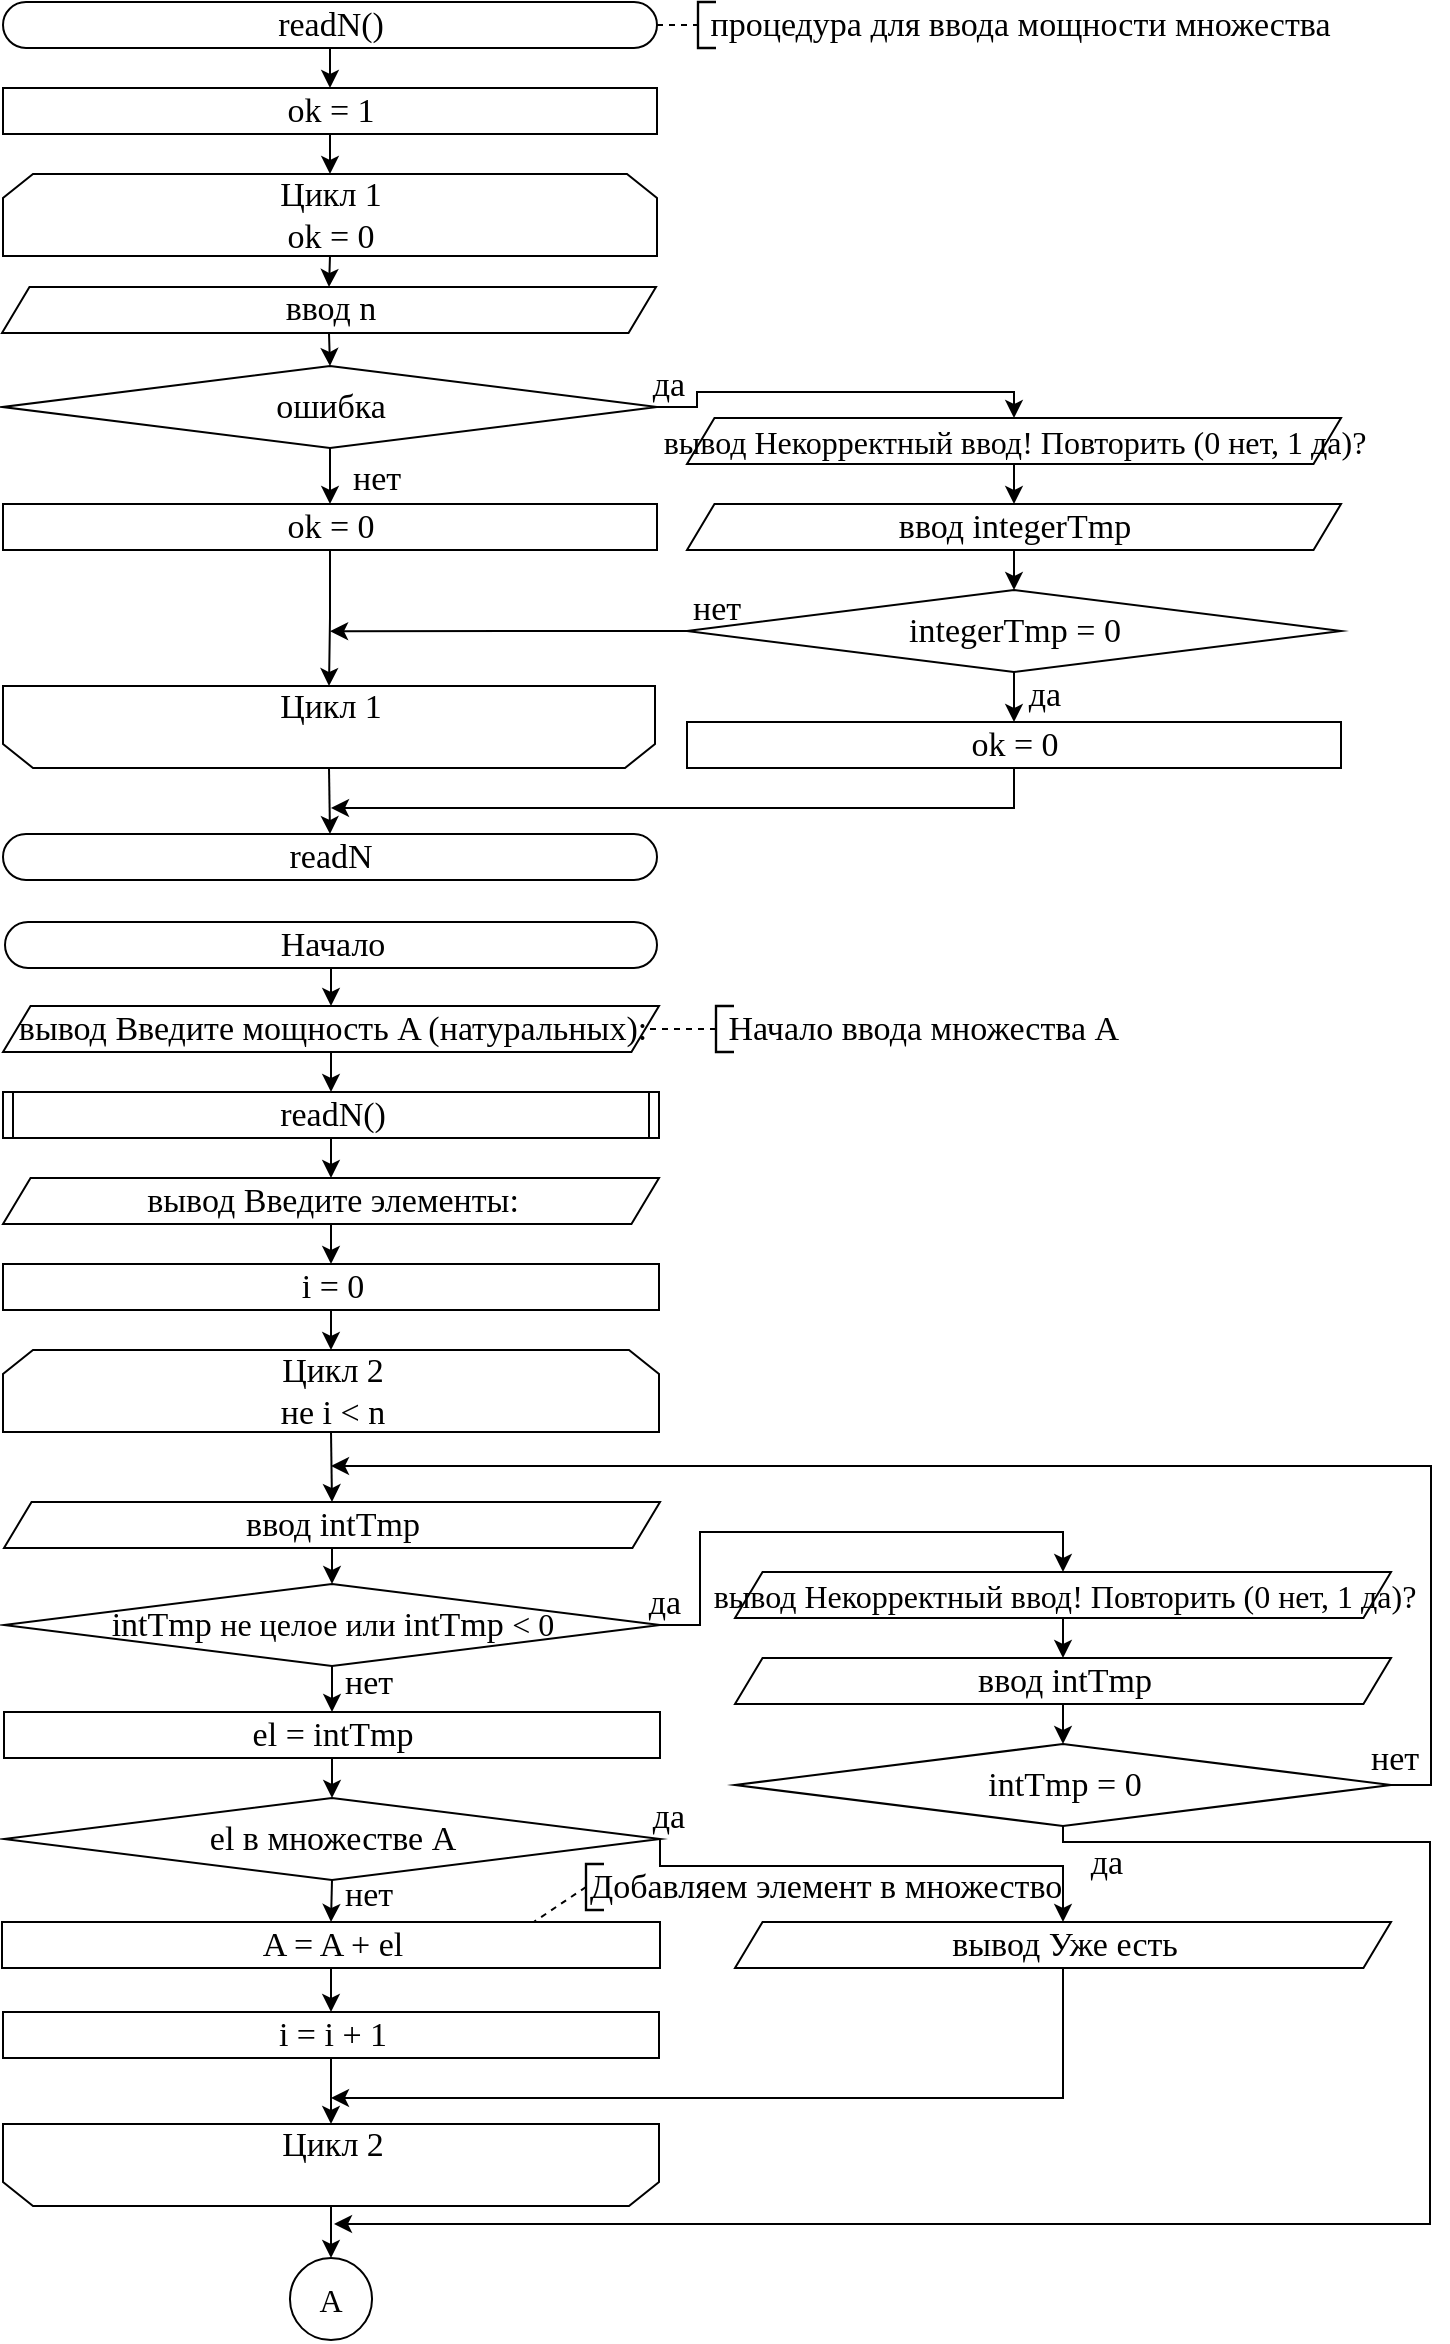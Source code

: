 <mxfile version="24.8.3" pages="6">
  <diagram id="PlCWsmu5fIRL5IjULSU4" name="1">
    <mxGraphModel dx="2807" dy="1163" grid="0" gridSize="10" guides="1" tooltips="1" connect="1" arrows="1" fold="1" page="1" pageScale="1" pageWidth="827" pageHeight="1169" math="0" shadow="0">
      <root>
        <mxCell id="0" />
        <mxCell id="1" parent="0" />
        <mxCell id="lTp8meFiLtFmkoUPL-GL-1" style="edgeStyle=orthogonalEdgeStyle;rounded=0;orthogonalLoop=1;jettySize=auto;html=1;exitX=0.5;exitY=1;exitDx=0;exitDy=0;entryX=0.5;entryY=0;entryDx=0;entryDy=0;fontSize=17;fontStyle=0" edge="1" parent="1" source="8HM7lsgdX_ylIwzaV0g5-20" target="8HM7lsgdX_ylIwzaV0g5-21">
          <mxGeometry relative="1" as="geometry" />
        </mxCell>
        <mxCell id="8HM7lsgdX_ylIwzaV0g5-20" value="readN()" style="fontSize=17;strokeWidth=1;html=1;glass=0;shadow=0;fontFamily=GOST type A;arcSize=987;rounded=1;absoluteArcSize=1;fontStyle=0" parent="1" vertex="1">
          <mxGeometry x="-826.5" width="327" height="23" as="geometry" />
        </mxCell>
        <mxCell id="lTp8meFiLtFmkoUPL-GL-2" style="edgeStyle=orthogonalEdgeStyle;rounded=0;orthogonalLoop=1;jettySize=auto;html=1;exitX=0.5;exitY=1;exitDx=0;exitDy=0;entryX=0.5;entryY=0;entryDx=0;entryDy=0;fontSize=17;fontStyle=0" edge="1" parent="1" source="8HM7lsgdX_ylIwzaV0g5-21" target="8HM7lsgdX_ylIwzaV0g5-29">
          <mxGeometry relative="1" as="geometry" />
        </mxCell>
        <mxCell id="8HM7lsgdX_ylIwzaV0g5-21" value="ok = 1" style="fontSize=17;strokeWidth=1;html=1;glass=0;shadow=0;fontFamily=GOST type A;fontStyle=0" parent="1" vertex="1">
          <mxGeometry x="-826.5" y="43" width="327" height="23" as="geometry" />
        </mxCell>
        <mxCell id="lTp8meFiLtFmkoUPL-GL-7" style="edgeStyle=orthogonalEdgeStyle;rounded=0;orthogonalLoop=1;jettySize=auto;html=1;exitX=0.5;exitY=1;exitDx=0;exitDy=0;entryX=0.5;entryY=0;entryDx=0;entryDy=0;fontSize=17;fontStyle=0" edge="1" parent="1" source="8HM7lsgdX_ylIwzaV0g5-22" target="8HM7lsgdX_ylIwzaV0g5-23">
          <mxGeometry relative="1" as="geometry" />
        </mxCell>
        <mxCell id="8HM7lsgdX_ylIwzaV0g5-22" value="вывод Некорректный ввод! Повторить (0 нет, 1 да)?" style="fontSize=16;strokeWidth=1;html=1;glass=0;shadow=0;fontFamily=GOST type A;shape=parallelogram;perimeter=parallelogramPerimeter;size=0.042;fontStyle=0" parent="1" vertex="1">
          <mxGeometry x="-484.5" y="208" width="327" height="23" as="geometry" />
        </mxCell>
        <mxCell id="lTp8meFiLtFmkoUPL-GL-8" style="edgeStyle=orthogonalEdgeStyle;rounded=0;orthogonalLoop=1;jettySize=auto;html=1;exitX=0.5;exitY=1;exitDx=0;exitDy=0;entryX=0.5;entryY=0;entryDx=0;entryDy=0;fontSize=17;fontStyle=0" edge="1" parent="1" source="8HM7lsgdX_ylIwzaV0g5-23" target="8HM7lsgdX_ylIwzaV0g5-25">
          <mxGeometry relative="1" as="geometry" />
        </mxCell>
        <mxCell id="8HM7lsgdX_ylIwzaV0g5-23" value="ввод integerTmp" style="fontSize=17;strokeWidth=1;html=1;glass=0;shadow=0;fontFamily=GOST type A;shape=parallelogram;perimeter=parallelogramPerimeter;size=0.042;fontStyle=0" parent="1" vertex="1">
          <mxGeometry x="-484.5" y="251" width="327" height="23" as="geometry" />
        </mxCell>
        <mxCell id="lTp8meFiLtFmkoUPL-GL-34" style="edgeStyle=orthogonalEdgeStyle;rounded=0;orthogonalLoop=1;jettySize=auto;html=1;exitX=0.5;exitY=1;exitDx=0;exitDy=0;fontSize=17;fontStyle=0" edge="1" parent="1" source="8HM7lsgdX_ylIwzaV0g5-24">
          <mxGeometry relative="1" as="geometry">
            <mxPoint x="-662.5" y="403" as="targetPoint" />
            <Array as="points">
              <mxPoint x="-320.5" y="403" />
            </Array>
          </mxGeometry>
        </mxCell>
        <mxCell id="8HM7lsgdX_ylIwzaV0g5-24" value="ok = 0" style="fontSize=17;strokeWidth=1;html=1;glass=0;shadow=0;fontFamily=GOST type A;fontStyle=0" parent="1" vertex="1">
          <mxGeometry x="-484.5" y="360" width="327" height="23" as="geometry" />
        </mxCell>
        <mxCell id="lTp8meFiLtFmkoUPL-GL-11" style="edgeStyle=orthogonalEdgeStyle;rounded=0;orthogonalLoop=1;jettySize=auto;html=1;exitX=0.5;exitY=1;exitDx=0;exitDy=0;entryX=0.5;entryY=0;entryDx=0;entryDy=0;fontSize=17;fontStyle=0" edge="1" parent="1" source="8HM7lsgdX_ylIwzaV0g5-25" target="8HM7lsgdX_ylIwzaV0g5-24">
          <mxGeometry relative="1" as="geometry" />
        </mxCell>
        <mxCell id="lTp8meFiLtFmkoUPL-GL-29" style="edgeStyle=orthogonalEdgeStyle;rounded=0;orthogonalLoop=1;jettySize=auto;html=1;exitX=0;exitY=0.5;exitDx=0;exitDy=0;fontSize=17;fontStyle=0" edge="1" parent="1" source="8HM7lsgdX_ylIwzaV0g5-25">
          <mxGeometry relative="1" as="geometry">
            <mxPoint x="-662.971" y="314.609" as="targetPoint" />
          </mxGeometry>
        </mxCell>
        <mxCell id="8HM7lsgdX_ylIwzaV0g5-25" value="integerTmp = 0" style="fontSize=17;strokeWidth=1;html=1;glass=0;shadow=0;fontFamily=GOST type A;rhombus;fontStyle=0" parent="1" vertex="1">
          <mxGeometry x="-484.5" y="294" width="327" height="41" as="geometry" />
        </mxCell>
        <mxCell id="C8X_NviwLgv_LJRmPDOD-63" style="edgeStyle=orthogonalEdgeStyle;rounded=0;orthogonalLoop=1;jettySize=auto;html=1;exitX=0.5;exitY=1;exitDx=0;exitDy=0;entryX=0.5;entryY=0;entryDx=0;entryDy=0;fontStyle=0;fontSize=17;" edge="1" parent="1" source="8HM7lsgdX_ylIwzaV0g5-26" target="8HM7lsgdX_ylIwzaV0g5-28">
          <mxGeometry relative="1" as="geometry" />
        </mxCell>
        <mxCell id="8HM7lsgdX_ylIwzaV0g5-26" value="ввод n" style="fontSize=17;strokeWidth=1;html=1;glass=0;shadow=0;fontFamily=GOST type A;shape=parallelogram;perimeter=parallelogramPerimeter;size=0.042;fontStyle=0" parent="1" vertex="1">
          <mxGeometry x="-827" y="142.5" width="327" height="23" as="geometry" />
        </mxCell>
        <mxCell id="lTp8meFiLtFmkoUPL-GL-32" value="" style="edgeStyle=orthogonalEdgeStyle;rounded=0;orthogonalLoop=1;jettySize=auto;html=1;fontSize=17;fontStyle=0" edge="1" parent="1" source="8HM7lsgdX_ylIwzaV0g5-27" target="8HM7lsgdX_ylIwzaV0g5-30">
          <mxGeometry relative="1" as="geometry" />
        </mxCell>
        <mxCell id="8HM7lsgdX_ylIwzaV0g5-27" value="ok = 0" style="fontSize=17;strokeWidth=1;html=1;glass=0;shadow=0;fontFamily=GOST type A;fontStyle=0" parent="1" vertex="1">
          <mxGeometry x="-826.5" y="251" width="327" height="23" as="geometry" />
        </mxCell>
        <mxCell id="lTp8meFiLtFmkoUPL-GL-6" style="edgeStyle=orthogonalEdgeStyle;rounded=0;orthogonalLoop=1;jettySize=auto;html=1;exitX=1;exitY=0.5;exitDx=0;exitDy=0;entryX=0.5;entryY=0;entryDx=0;entryDy=0;fontSize=17;fontStyle=0" edge="1" parent="1" source="8HM7lsgdX_ylIwzaV0g5-28" target="8HM7lsgdX_ylIwzaV0g5-22">
          <mxGeometry relative="1" as="geometry">
            <Array as="points">
              <mxPoint x="-479.5" y="203" />
              <mxPoint x="-479.5" y="195" />
              <mxPoint x="-320.5" y="195" />
            </Array>
          </mxGeometry>
        </mxCell>
        <mxCell id="C8X_NviwLgv_LJRmPDOD-62" style="edgeStyle=orthogonalEdgeStyle;rounded=0;orthogonalLoop=1;jettySize=auto;html=1;exitX=0.5;exitY=1;exitDx=0;exitDy=0;entryX=0.5;entryY=0;entryDx=0;entryDy=0;fontStyle=0;fontSize=17;" edge="1" parent="1" source="8HM7lsgdX_ylIwzaV0g5-28" target="8HM7lsgdX_ylIwzaV0g5-27">
          <mxGeometry relative="1" as="geometry" />
        </mxCell>
        <mxCell id="8HM7lsgdX_ylIwzaV0g5-28" value="ошибка" style="fontSize=17;strokeWidth=1;html=1;glass=0;shadow=0;fontFamily=GOST type A;rhombus;fontStyle=0" parent="1" vertex="1">
          <mxGeometry x="-826.5" y="182" width="327" height="41" as="geometry" />
        </mxCell>
        <mxCell id="C8X_NviwLgv_LJRmPDOD-61" style="edgeStyle=orthogonalEdgeStyle;rounded=0;orthogonalLoop=1;jettySize=auto;html=1;exitX=0.5;exitY=1;exitDx=0;exitDy=0;entryX=0.5;entryY=0;entryDx=0;entryDy=0;fontStyle=0;fontSize=17;" edge="1" parent="1" source="8HM7lsgdX_ylIwzaV0g5-29" target="8HM7lsgdX_ylIwzaV0g5-26">
          <mxGeometry relative="1" as="geometry" />
        </mxCell>
        <mxCell id="8HM7lsgdX_ylIwzaV0g5-29" value="Цикл 1&lt;br style=&quot;font-size: 17px;&quot;&gt;ok = 0" style="fontSize=17;strokeWidth=1;html=1;glass=0;shadow=0;fontFamily=GOST type A;shape=loopLimit;direction=east;size=15;fontStyle=0" parent="1" vertex="1">
          <mxGeometry x="-826.5" y="86" width="327" height="41" as="geometry" />
        </mxCell>
        <mxCell id="lTp8meFiLtFmkoUPL-GL-30" style="edgeStyle=orthogonalEdgeStyle;rounded=0;orthogonalLoop=1;jettySize=auto;html=1;exitX=0.5;exitY=0;exitDx=0;exitDy=0;entryX=0.5;entryY=0;entryDx=0;entryDy=0;fontSize=17;fontStyle=0" edge="1" parent="1" source="8HM7lsgdX_ylIwzaV0g5-30" target="8HM7lsgdX_ylIwzaV0g5-31">
          <mxGeometry relative="1" as="geometry" />
        </mxCell>
        <mxCell id="8HM7lsgdX_ylIwzaV0g5-30" value="Цикл 1&#xa;" style="fontSize=17;strokeWidth=1;html=1;glass=0;shadow=0;fontFamily=GOST type A;shape=loopLimit;direction=west;size=15;fontStyle=0" parent="1" vertex="1">
          <mxGeometry x="-826.5" y="342" width="326" height="41" as="geometry" />
        </mxCell>
        <mxCell id="8HM7lsgdX_ylIwzaV0g5-31" value="readN" style="fontSize=17;strokeWidth=1;html=1;glass=0;shadow=0;fontFamily=GOST type A;arcSize=987;rounded=1;absoluteArcSize=1;fontStyle=0" parent="1" vertex="1">
          <mxGeometry x="-826.5" y="416" width="327" height="23" as="geometry" />
        </mxCell>
        <mxCell id="8HM7lsgdX_ylIwzaV0g5-34" value="нет" style="text;html=1;align=center;verticalAlign=middle;resizable=0;points=[];autosize=1;strokeColor=none;fillColor=none;fontFamily=GOST type A;fontSize=17;fontStyle=0" parent="1" vertex="1">
          <mxGeometry x="-660.5" y="223" width="40" height="32" as="geometry" />
        </mxCell>
        <mxCell id="8HM7lsgdX_ylIwzaV0g5-36" value="да" style="text;html=1;align=center;verticalAlign=middle;resizable=0;points=[];autosize=1;strokeColor=none;fillColor=none;fontFamily=GOST type A;fontSize=17;fontStyle=0" parent="1" vertex="1">
          <mxGeometry x="-510" y="176" width="31" height="32" as="geometry" />
        </mxCell>
        <mxCell id="8HM7lsgdX_ylIwzaV0g5-39" value="нет" style="text;html=1;align=center;verticalAlign=middle;resizable=0;points=[];autosize=1;strokeColor=none;fillColor=none;fontFamily=GOST type A;fontSize=17;fontStyle=0" parent="1" vertex="1">
          <mxGeometry x="-490.5" y="288" width="40" height="32" as="geometry" />
        </mxCell>
        <mxCell id="lTp8meFiLtFmkoUPL-GL-12" value="да" style="text;html=1;align=center;verticalAlign=middle;resizable=0;points=[];autosize=1;strokeColor=none;fillColor=none;fontFamily=GOST type A;fontSize=17;fontStyle=0" vertex="1" parent="1">
          <mxGeometry x="-321.5" y="331" width="31" height="32" as="geometry" />
        </mxCell>
        <mxCell id="lTp8meFiLtFmkoUPL-GL-36" value="&amp;nbsp;процедура для ввода мощности множества" style="strokeWidth=1.181;html=1;shape=mxgraph.flowchart.annotation_1;align=left;pointerEvents=1;fontFamily=GOST type A;fontSize=17;fontStyle=0" vertex="1" parent="1">
          <mxGeometry x="-479" width="9" height="23" as="geometry" />
        </mxCell>
        <mxCell id="lTp8meFiLtFmkoUPL-GL-37" style="edgeStyle=orthogonalEdgeStyle;rounded=0;orthogonalLoop=1;jettySize=auto;html=1;exitX=1;exitY=0.5;exitDx=0;exitDy=0;entryX=0;entryY=0.5;entryDx=0;entryDy=0;entryPerimeter=0;endArrow=none;endFill=0;dashed=1;fontStyle=0;fontSize=17;" edge="1" parent="1" source="8HM7lsgdX_ylIwzaV0g5-20" target="lTp8meFiLtFmkoUPL-GL-36">
          <mxGeometry relative="1" as="geometry" />
        </mxCell>
        <mxCell id="C8X_NviwLgv_LJRmPDOD-52" style="edgeStyle=orthogonalEdgeStyle;rounded=0;orthogonalLoop=1;jettySize=auto;html=1;exitX=0.5;exitY=1;exitDx=0;exitDy=0;entryX=0.5;entryY=0;entryDx=0;entryDy=0;fontSize=17;fontStyle=0" edge="1" parent="1" source="C8X_NviwLgv_LJRmPDOD-29" target="C8X_NviwLgv_LJRmPDOD-30">
          <mxGeometry relative="1" as="geometry" />
        </mxCell>
        <mxCell id="C8X_NviwLgv_LJRmPDOD-29" value="вывод Введите мощность A (натуральных):" style="fontSize=17;strokeWidth=1;html=1;glass=0;shadow=0;fontFamily=GOST type A;shape=parallelogram;perimeter=parallelogramPerimeter;size=0.042;fontStyle=0" vertex="1" parent="1">
          <mxGeometry x="-826.5" y="502" width="328" height="23" as="geometry" />
        </mxCell>
        <mxCell id="C8X_NviwLgv_LJRmPDOD-53" style="edgeStyle=orthogonalEdgeStyle;rounded=0;orthogonalLoop=1;jettySize=auto;html=1;exitX=0.5;exitY=1;exitDx=0;exitDy=0;entryX=0.5;entryY=0;entryDx=0;entryDy=0;fontSize=17;fontStyle=0" edge="1" parent="1" source="C8X_NviwLgv_LJRmPDOD-30" target="C8X_NviwLgv_LJRmPDOD-31">
          <mxGeometry relative="1" as="geometry" />
        </mxCell>
        <mxCell id="C8X_NviwLgv_LJRmPDOD-30" value="readN()" style="fontSize=17;strokeWidth=1;html=1;glass=0;shadow=0;fontFamily=GOST type A;shape=process;size=0.014;fontStyle=0" vertex="1" parent="1">
          <mxGeometry x="-826.5" y="545" width="328" height="23" as="geometry" />
        </mxCell>
        <mxCell id="C8X_NviwLgv_LJRmPDOD-54" style="edgeStyle=orthogonalEdgeStyle;rounded=0;orthogonalLoop=1;jettySize=auto;html=1;exitX=0.5;exitY=1;exitDx=0;exitDy=0;entryX=0.5;entryY=0;entryDx=0;entryDy=0;fontSize=17;fontStyle=0" edge="1" parent="1" source="C8X_NviwLgv_LJRmPDOD-31" target="C8X_NviwLgv_LJRmPDOD-32">
          <mxGeometry relative="1" as="geometry" />
        </mxCell>
        <mxCell id="C8X_NviwLgv_LJRmPDOD-31" value="вывод Введите элементы:" style="fontSize=17;strokeWidth=1;html=1;glass=0;shadow=0;fontFamily=GOST type A;shape=parallelogram;perimeter=parallelogramPerimeter;size=0.042;fontStyle=0" vertex="1" parent="1">
          <mxGeometry x="-826.5" y="588" width="328" height="23" as="geometry" />
        </mxCell>
        <mxCell id="C8X_NviwLgv_LJRmPDOD-55" style="edgeStyle=orthogonalEdgeStyle;rounded=0;orthogonalLoop=1;jettySize=auto;html=1;exitX=0.5;exitY=1;exitDx=0;exitDy=0;entryX=0.5;entryY=0;entryDx=0;entryDy=0;fontSize=17;fontStyle=0" edge="1" parent="1" source="C8X_NviwLgv_LJRmPDOD-32" target="C8X_NviwLgv_LJRmPDOD-44">
          <mxGeometry relative="1" as="geometry" />
        </mxCell>
        <mxCell id="C8X_NviwLgv_LJRmPDOD-32" value="i = 0" style="fontSize=17;strokeWidth=1;html=1;glass=0;shadow=0;fontFamily=GOST type A;fontStyle=0" vertex="1" parent="1">
          <mxGeometry x="-826.5" y="631" width="328" height="23" as="geometry" />
        </mxCell>
        <mxCell id="C8X_NviwLgv_LJRmPDOD-70" style="edgeStyle=orthogonalEdgeStyle;rounded=0;orthogonalLoop=1;jettySize=auto;html=1;exitX=0.5;exitY=1;exitDx=0;exitDy=0;entryX=0.5;entryY=0;entryDx=0;entryDy=0;fontStyle=0;fontSize=17;" edge="1" parent="1" source="C8X_NviwLgv_LJRmPDOD-33" target="C8X_NviwLgv_LJRmPDOD-34">
          <mxGeometry relative="1" as="geometry" />
        </mxCell>
        <mxCell id="C8X_NviwLgv_LJRmPDOD-33" value="&lt;span style=&quot;font-size: 16px;&quot;&gt;вывод Некорректный ввод! Повторить (0 нет, 1 да)?&lt;/span&gt;" style="fontSize=16;strokeWidth=1;html=1;glass=0;shadow=0;fontFamily=GOST type A;shape=parallelogram;perimeter=parallelogramPerimeter;size=0.042;fontStyle=0" vertex="1" parent="1">
          <mxGeometry x="-460.5" y="785" width="328" height="23" as="geometry" />
        </mxCell>
        <mxCell id="C8X_NviwLgv_LJRmPDOD-71" style="edgeStyle=orthogonalEdgeStyle;rounded=0;orthogonalLoop=1;jettySize=auto;html=1;exitX=0.5;exitY=1;exitDx=0;exitDy=0;entryX=0.5;entryY=0;entryDx=0;entryDy=0;fontStyle=0;fontSize=17;" edge="1" parent="1" source="C8X_NviwLgv_LJRmPDOD-34" target="C8X_NviwLgv_LJRmPDOD-36">
          <mxGeometry relative="1" as="geometry" />
        </mxCell>
        <mxCell id="C8X_NviwLgv_LJRmPDOD-34" value="ввод intTmp" style="fontSize=17;strokeWidth=1;html=1;glass=0;shadow=0;fontFamily=GOST type A;shape=parallelogram;perimeter=parallelogramPerimeter;size=0.042;fontStyle=0" vertex="1" parent="1">
          <mxGeometry x="-460.5" y="828" width="328" height="23" as="geometry" />
        </mxCell>
        <mxCell id="C8X_NviwLgv_LJRmPDOD-93" style="edgeStyle=orthogonalEdgeStyle;rounded=0;orthogonalLoop=1;jettySize=auto;html=1;exitX=0.5;exitY=1;exitDx=0;exitDy=0;" edge="1" parent="1" source="C8X_NviwLgv_LJRmPDOD-39">
          <mxGeometry relative="1" as="geometry">
            <mxPoint x="-662.5" y="1048" as="targetPoint" />
            <mxPoint x="-315" y="1028" as="sourcePoint" />
            <Array as="points">
              <mxPoint x="-296" y="1048" />
            </Array>
          </mxGeometry>
        </mxCell>
        <mxCell id="C8X_NviwLgv_LJRmPDOD-83" style="edgeStyle=orthogonalEdgeStyle;rounded=0;orthogonalLoop=1;jettySize=auto;html=1;exitX=1;exitY=0.5;exitDx=0;exitDy=0;" edge="1" parent="1" source="C8X_NviwLgv_LJRmPDOD-36">
          <mxGeometry relative="1" as="geometry">
            <mxPoint x="-662.5" y="732" as="targetPoint" />
            <Array as="points">
              <mxPoint x="-112.5" y="892" />
              <mxPoint x="-112.5" y="732" />
              <mxPoint x="-651.5" y="732" />
            </Array>
          </mxGeometry>
        </mxCell>
        <mxCell id="H8XdiQ6uvYiYhAlm1BEa-1" style="edgeStyle=orthogonalEdgeStyle;rounded=0;orthogonalLoop=1;jettySize=auto;html=1;exitX=0.5;exitY=1;exitDx=0;exitDy=0;" edge="1" parent="1" source="C8X_NviwLgv_LJRmPDOD-36">
          <mxGeometry relative="1" as="geometry">
            <mxPoint x="-661" y="1111" as="targetPoint" />
            <Array as="points">
              <mxPoint x="-296" y="920" />
              <mxPoint x="-113" y="920" />
              <mxPoint x="-113" y="1111" />
            </Array>
          </mxGeometry>
        </mxCell>
        <mxCell id="C8X_NviwLgv_LJRmPDOD-36" value="intTmp = 0" style="fontSize=17;strokeWidth=1;html=1;glass=0;shadow=0;fontFamily=GOST type A;rhombus;fontStyle=0" vertex="1" parent="1">
          <mxGeometry x="-460.5" y="871" width="328" height="41" as="geometry" />
        </mxCell>
        <mxCell id="C8X_NviwLgv_LJRmPDOD-65" style="edgeStyle=orthogonalEdgeStyle;rounded=0;orthogonalLoop=1;jettySize=auto;html=1;exitX=0.5;exitY=1;exitDx=0;exitDy=0;entryX=0.5;entryY=0;entryDx=0;entryDy=0;fontStyle=0;fontSize=17;" edge="1" parent="1" source="C8X_NviwLgv_LJRmPDOD-37" target="C8X_NviwLgv_LJRmPDOD-43">
          <mxGeometry relative="1" as="geometry" />
        </mxCell>
        <mxCell id="C8X_NviwLgv_LJRmPDOD-37" value="ввод intTmp" style="fontSize=17;strokeWidth=1;html=1;glass=0;shadow=0;fontFamily=GOST type A;shape=parallelogram;perimeter=parallelogramPerimeter;size=0.042;fontStyle=0" vertex="1" parent="1">
          <mxGeometry x="-826" y="750" width="328" height="23" as="geometry" />
        </mxCell>
        <mxCell id="C8X_NviwLgv_LJRmPDOD-59" style="edgeStyle=orthogonalEdgeStyle;rounded=0;orthogonalLoop=1;jettySize=auto;html=1;exitX=0.5;exitY=1;exitDx=0;exitDy=0;entryX=0.5;entryY=0;entryDx=0;entryDy=0;fontSize=17;fontStyle=0" edge="1" parent="1" source="C8X_NviwLgv_LJRmPDOD-38" target="C8X_NviwLgv_LJRmPDOD-42">
          <mxGeometry relative="1" as="geometry" />
        </mxCell>
        <mxCell id="C8X_NviwLgv_LJRmPDOD-38" value="el = intTmp" style="fontSize=17;strokeWidth=1;html=1;glass=0;shadow=0;fontFamily=GOST type A;fontStyle=0" vertex="1" parent="1">
          <mxGeometry x="-826" y="855" width="328" height="23" as="geometry" />
        </mxCell>
        <mxCell id="C8X_NviwLgv_LJRmPDOD-39" value="вывод Уже есть" style="fontSize=17;strokeWidth=1;html=1;glass=0;shadow=0;fontFamily=GOST type A;shape=parallelogram;perimeter=parallelogramPerimeter;size=0.042;fontStyle=0" vertex="1" parent="1">
          <mxGeometry x="-460.5" y="960" width="328" height="23" as="geometry" />
        </mxCell>
        <mxCell id="C8X_NviwLgv_LJRmPDOD-89" style="edgeStyle=orthogonalEdgeStyle;rounded=0;orthogonalLoop=1;jettySize=auto;html=1;exitX=0.5;exitY=1;exitDx=0;exitDy=0;entryX=0.5;entryY=0;entryDx=0;entryDy=0;" edge="1" parent="1" source="C8X_NviwLgv_LJRmPDOD-40" target="C8X_NviwLgv_LJRmPDOD-41">
          <mxGeometry relative="1" as="geometry" />
        </mxCell>
        <mxCell id="C8X_NviwLgv_LJRmPDOD-40" value="A = A + el" style="fontSize=17;strokeWidth=1;html=1;glass=0;shadow=0;fontFamily=GOST type A;fontStyle=0" vertex="1" parent="1">
          <mxGeometry x="-827" y="960" width="329" height="23" as="geometry" />
        </mxCell>
        <mxCell id="C8X_NviwLgv_LJRmPDOD-92" style="edgeStyle=orthogonalEdgeStyle;rounded=0;orthogonalLoop=1;jettySize=auto;html=1;exitX=0.5;exitY=1;exitDx=0;exitDy=0;entryX=0.5;entryY=1;entryDx=0;entryDy=0;" edge="1" parent="1" source="C8X_NviwLgv_LJRmPDOD-41" target="C8X_NviwLgv_LJRmPDOD-45">
          <mxGeometry relative="1" as="geometry" />
        </mxCell>
        <mxCell id="C8X_NviwLgv_LJRmPDOD-41" value="i = i + 1" style="fontSize=17;strokeWidth=1;html=1;glass=0;shadow=0;fontFamily=GOST type A;fontStyle=0" vertex="1" parent="1">
          <mxGeometry x="-826.5" y="1005" width="328" height="23" as="geometry" />
        </mxCell>
        <mxCell id="C8X_NviwLgv_LJRmPDOD-73" style="edgeStyle=orthogonalEdgeStyle;rounded=0;orthogonalLoop=1;jettySize=auto;html=1;exitX=1;exitY=0.5;exitDx=0;exitDy=0;entryX=0.5;entryY=0;entryDx=0;entryDy=0;fontStyle=0;fontSize=17;" edge="1" parent="1" source="C8X_NviwLgv_LJRmPDOD-42" target="C8X_NviwLgv_LJRmPDOD-39">
          <mxGeometry relative="1" as="geometry">
            <Array as="points">
              <mxPoint x="-498" y="932" />
              <mxPoint x="-296" y="932" />
            </Array>
          </mxGeometry>
        </mxCell>
        <mxCell id="C8X_NviwLgv_LJRmPDOD-88" style="edgeStyle=orthogonalEdgeStyle;rounded=0;orthogonalLoop=1;jettySize=auto;html=1;exitX=0.5;exitY=1;exitDx=0;exitDy=0;entryX=0.5;entryY=0;entryDx=0;entryDy=0;" edge="1" parent="1" source="C8X_NviwLgv_LJRmPDOD-42" target="C8X_NviwLgv_LJRmPDOD-40">
          <mxGeometry relative="1" as="geometry" />
        </mxCell>
        <mxCell id="C8X_NviwLgv_LJRmPDOD-42" value="el в множестве A" style="fontSize=17;strokeWidth=1;html=1;glass=0;shadow=0;fontFamily=GOST type A;rhombus;fontStyle=0" vertex="1" parent="1">
          <mxGeometry x="-826" y="898" width="328" height="41" as="geometry" />
        </mxCell>
        <mxCell id="C8X_NviwLgv_LJRmPDOD-67" style="edgeStyle=orthogonalEdgeStyle;rounded=0;orthogonalLoop=1;jettySize=auto;html=1;exitX=0.5;exitY=1;exitDx=0;exitDy=0;entryX=0.5;entryY=0;entryDx=0;entryDy=0;fontStyle=0;fontSize=17;" edge="1" parent="1" source="C8X_NviwLgv_LJRmPDOD-43" target="C8X_NviwLgv_LJRmPDOD-38">
          <mxGeometry relative="1" as="geometry" />
        </mxCell>
        <mxCell id="C8X_NviwLgv_LJRmPDOD-81" style="edgeStyle=orthogonalEdgeStyle;rounded=0;orthogonalLoop=1;jettySize=auto;html=1;exitX=1;exitY=0.5;exitDx=0;exitDy=0;entryX=0.5;entryY=0;entryDx=0;entryDy=0;" edge="1" parent="1" source="C8X_NviwLgv_LJRmPDOD-43" target="C8X_NviwLgv_LJRmPDOD-33">
          <mxGeometry relative="1" as="geometry">
            <Array as="points">
              <mxPoint x="-478" y="812" />
              <mxPoint x="-478" y="765" />
              <mxPoint x="-297" y="765" />
            </Array>
          </mxGeometry>
        </mxCell>
        <mxCell id="C8X_NviwLgv_LJRmPDOD-43" value="&lt;span style=&quot;font-size: 17px;&quot;&gt;intTmp&amp;nbsp;&lt;/span&gt;не целое или&amp;nbsp;&lt;span style=&quot;font-size: 17px;&quot;&gt;intTmp&amp;nbsp;&lt;/span&gt;&amp;lt; 0" style="fontSize=16;strokeWidth=1;html=1;glass=0;shadow=0;fontFamily=GOST type A;rhombus;fontStyle=0" vertex="1" parent="1">
          <mxGeometry x="-826" y="791" width="328" height="41" as="geometry" />
        </mxCell>
        <mxCell id="C8X_NviwLgv_LJRmPDOD-66" style="edgeStyle=orthogonalEdgeStyle;rounded=0;orthogonalLoop=1;jettySize=auto;html=1;exitX=0.5;exitY=1;exitDx=0;exitDy=0;entryX=0.5;entryY=0;entryDx=0;entryDy=0;fontStyle=0;fontSize=17;" edge="1" parent="1" source="C8X_NviwLgv_LJRmPDOD-44" target="C8X_NviwLgv_LJRmPDOD-37">
          <mxGeometry relative="1" as="geometry" />
        </mxCell>
        <mxCell id="C8X_NviwLgv_LJRmPDOD-44" value="Цикл 2&#xa;не i &amp;lt; n" style="fontSize=17;strokeWidth=1;html=1;glass=0;shadow=0;fontFamily=GOST type A;shape=loopLimit;direction=east;size=15;fontStyle=0" vertex="1" parent="1">
          <mxGeometry x="-826.5" y="674" width="328" height="41" as="geometry" />
        </mxCell>
        <mxCell id="C8X_NviwLgv_LJRmPDOD-97" style="edgeStyle=orthogonalEdgeStyle;rounded=0;orthogonalLoop=1;jettySize=auto;html=1;exitX=0.5;exitY=0;exitDx=0;exitDy=0;entryX=0.5;entryY=0;entryDx=0;entryDy=0;" edge="1" parent="1" source="C8X_NviwLgv_LJRmPDOD-45" target="C8X_NviwLgv_LJRmPDOD-96">
          <mxGeometry relative="1" as="geometry" />
        </mxCell>
        <mxCell id="C8X_NviwLgv_LJRmPDOD-45" value="Цикл 2&#xa;" style="fontSize=17;strokeWidth=1;html=1;glass=0;shadow=0;fontFamily=GOST type A;shape=loopLimit;direction=west;size=15;fontStyle=0" vertex="1" parent="1">
          <mxGeometry x="-826.5" y="1061" width="328" height="41" as="geometry" />
        </mxCell>
        <mxCell id="C8X_NviwLgv_LJRmPDOD-49" style="edgeStyle=orthogonalEdgeStyle;rounded=0;orthogonalLoop=1;jettySize=auto;html=1;exitX=0.5;exitY=1;exitDx=0;exitDy=0;entryX=0.5;entryY=0;entryDx=0;entryDy=0;fontStyle=0;fontSize=17;" edge="1" parent="1" source="C8X_NviwLgv_LJRmPDOD-46" target="C8X_NviwLgv_LJRmPDOD-29">
          <mxGeometry relative="1" as="geometry" />
        </mxCell>
        <mxCell id="C8X_NviwLgv_LJRmPDOD-46" value="Начало" style="fontSize=17;strokeWidth=1;html=1;glass=0;shadow=0;fontFamily=GOST type A;arcSize=987;rounded=1;absoluteArcSize=1;fontStyle=0" vertex="1" parent="1">
          <mxGeometry x="-825.5" y="460" width="326" height="23" as="geometry" />
        </mxCell>
        <mxCell id="C8X_NviwLgv_LJRmPDOD-60" value="да" style="text;html=1;align=center;verticalAlign=middle;resizable=0;points=[];autosize=1;strokeColor=none;fillColor=none;fontFamily=GOST type A;fontSize=17;fontStyle=0" vertex="1" parent="1">
          <mxGeometry x="-512" y="785" width="31" height="32" as="geometry" />
        </mxCell>
        <mxCell id="C8X_NviwLgv_LJRmPDOD-68" value="нет" style="text;html=1;align=center;verticalAlign=middle;resizable=0;points=[];autosize=1;strokeColor=none;fillColor=none;fontFamily=GOST type A;fontSize=17;fontStyle=0" vertex="1" parent="1">
          <mxGeometry x="-664" y="825" width="40" height="32" as="geometry" />
        </mxCell>
        <mxCell id="C8X_NviwLgv_LJRmPDOD-77" style="edgeStyle=orthogonalEdgeStyle;rounded=0;orthogonalLoop=1;jettySize=auto;html=1;exitX=0;exitY=0.5;exitDx=0;exitDy=0;exitPerimeter=0;entryX=1;entryY=0.5;entryDx=0;entryDy=0;dashed=1;endArrow=none;endFill=0;" edge="1" parent="1" source="C8X_NviwLgv_LJRmPDOD-75" target="C8X_NviwLgv_LJRmPDOD-29">
          <mxGeometry relative="1" as="geometry" />
        </mxCell>
        <mxCell id="C8X_NviwLgv_LJRmPDOD-75" value="&amp;nbsp;Начало ввода множества А" style="strokeWidth=1.181;html=1;shape=mxgraph.flowchart.annotation_1;align=left;pointerEvents=1;fontFamily=GOST type A;fontSize=17;fontStyle=0" vertex="1" parent="1">
          <mxGeometry x="-470" y="502" width="9" height="23" as="geometry" />
        </mxCell>
        <mxCell id="C8X_NviwLgv_LJRmPDOD-84" value="да" style="text;html=1;align=center;verticalAlign=middle;resizable=0;points=[];autosize=1;strokeColor=none;fillColor=none;fontFamily=GOST type A;fontSize=17;fontStyle=0" vertex="1" parent="1">
          <mxGeometry x="-510" y="892" width="31" height="32" as="geometry" />
        </mxCell>
        <mxCell id="C8X_NviwLgv_LJRmPDOD-85" value="нет" style="text;html=1;align=center;verticalAlign=middle;resizable=0;points=[];autosize=1;strokeColor=none;fillColor=none;fontFamily=GOST type A;fontSize=17;fontStyle=0" vertex="1" parent="1">
          <mxGeometry x="-151.5" y="863" width="40" height="32" as="geometry" />
        </mxCell>
        <mxCell id="C8X_NviwLgv_LJRmPDOD-87" value="нет" style="text;html=1;align=center;verticalAlign=middle;resizable=0;points=[];autosize=1;strokeColor=none;fillColor=none;fontFamily=GOST type A;fontSize=17;fontStyle=0" vertex="1" parent="1">
          <mxGeometry x="-664" y="931" width="40" height="32" as="geometry" />
        </mxCell>
        <mxCell id="C8X_NviwLgv_LJRmPDOD-95" value="да" style="text;html=1;align=center;verticalAlign=middle;resizable=0;points=[];autosize=1;strokeColor=none;fillColor=none;fontFamily=GOST type A;fontSize=17;fontStyle=0" vertex="1" parent="1">
          <mxGeometry x="-290.5" y="915" width="31" height="32" as="geometry" />
        </mxCell>
        <mxCell id="C8X_NviwLgv_LJRmPDOD-96" value="А" style="ellipse;whiteSpace=wrap;html=1;fontSize=16;fontFamily=GOST type A;" vertex="1" parent="1">
          <mxGeometry x="-683.03" y="1128" width="41.06" height="41.06" as="geometry" />
        </mxCell>
        <mxCell id="X7EZzTPiX-_ci6s6A0Y_-1" value="Добавляем элемент в множество" style="strokeWidth=1.181;html=1;shape=mxgraph.flowchart.annotation_1;align=left;pointerEvents=1;fontFamily=GOST type A;fontSize=17;fontStyle=0" vertex="1" parent="1">
          <mxGeometry x="-535" y="931" width="9" height="23" as="geometry" />
        </mxCell>
        <mxCell id="X7EZzTPiX-_ci6s6A0Y_-2" style="rounded=0;orthogonalLoop=1;jettySize=auto;html=1;exitX=0;exitY=0.5;exitDx=0;exitDy=0;exitPerimeter=0;entryX=0.809;entryY=-0.008;entryDx=0;entryDy=0;entryPerimeter=0;endArrow=none;endFill=0;dashed=1;" edge="1" parent="1" source="X7EZzTPiX-_ci6s6A0Y_-1" target="C8X_NviwLgv_LJRmPDOD-40">
          <mxGeometry relative="1" as="geometry" />
        </mxCell>
      </root>
    </mxGraphModel>
  </diagram>
  <diagram id="z1F2lc8jvVb1BLBbsJxJ" name="2">
    <mxGraphModel dx="3160" dy="257" grid="0" gridSize="10" guides="1" tooltips="1" connect="1" arrows="1" fold="1" page="1" pageScale="1" pageWidth="850" pageHeight="1100" math="0" shadow="0">
      <root>
        <mxCell id="0" />
        <mxCell id="1" parent="0" />
        <mxCell id="uHZCJHvm9nNVJqV6LI8e-1" style="edgeStyle=orthogonalEdgeStyle;rounded=0;orthogonalLoop=1;jettySize=auto;html=1;exitX=0.5;exitY=1;exitDx=0;exitDy=0;entryX=0.5;entryY=0;entryDx=0;entryDy=0;" edge="1" parent="1" source="ogZ54dTPcHpWZICztWYa-3" target="bSsBAvhtVLsOZt6lARrX-2">
          <mxGeometry relative="1" as="geometry" />
        </mxCell>
        <mxCell id="ogZ54dTPcHpWZICztWYa-3" value="А" style="ellipse;whiteSpace=wrap;html=1;fontSize=16;fontFamily=GOST type A;" vertex="1" parent="1">
          <mxGeometry x="-706.03" y="1100" width="41.06" height="41.06" as="geometry" />
        </mxCell>
        <mxCell id="bSsBAvhtVLsOZt6lARrX-1" style="edgeStyle=orthogonalEdgeStyle;rounded=0;orthogonalLoop=1;jettySize=auto;html=1;exitX=0.5;exitY=1;exitDx=0;exitDy=0;entryX=0.5;entryY=0;entryDx=0;entryDy=0;fontSize=17;fontStyle=0" edge="1" parent="1" source="bSsBAvhtVLsOZt6lARrX-2" target="bSsBAvhtVLsOZt6lARrX-4">
          <mxGeometry relative="1" as="geometry" />
        </mxCell>
        <mxCell id="bSsBAvhtVLsOZt6lARrX-2" value="&lt;span style=&quot;font-size: 17px;&quot;&gt;вывод Введите мощность B (действительные):&lt;/span&gt;" style="fontSize=17;strokeWidth=1;html=1;glass=0;shadow=0;fontFamily=GOST type A;shape=parallelogram;perimeter=parallelogramPerimeter;size=0.042;fontStyle=0" vertex="1" parent="1">
          <mxGeometry x="-849.5" y="1173.97" width="328" height="23" as="geometry" />
        </mxCell>
        <mxCell id="bSsBAvhtVLsOZt6lARrX-3" style="edgeStyle=orthogonalEdgeStyle;rounded=0;orthogonalLoop=1;jettySize=auto;html=1;exitX=0.5;exitY=1;exitDx=0;exitDy=0;entryX=0.5;entryY=0;entryDx=0;entryDy=0;fontSize=17;fontStyle=0" edge="1" parent="1" source="bSsBAvhtVLsOZt6lARrX-4" target="bSsBAvhtVLsOZt6lARrX-6">
          <mxGeometry relative="1" as="geometry" />
        </mxCell>
        <mxCell id="bSsBAvhtVLsOZt6lARrX-4" value="readN()" style="fontSize=17;strokeWidth=1;html=1;glass=0;shadow=0;fontFamily=GOST type A;shape=process;size=0.014;fontStyle=0" vertex="1" parent="1">
          <mxGeometry x="-849.5" y="1216.97" width="328" height="23" as="geometry" />
        </mxCell>
        <mxCell id="bSsBAvhtVLsOZt6lARrX-5" style="edgeStyle=orthogonalEdgeStyle;rounded=0;orthogonalLoop=1;jettySize=auto;html=1;exitX=0.5;exitY=1;exitDx=0;exitDy=0;entryX=0.5;entryY=0;entryDx=0;entryDy=0;fontSize=17;fontStyle=0" edge="1" parent="1" source="bSsBAvhtVLsOZt6lARrX-6" target="bSsBAvhtVLsOZt6lARrX-8">
          <mxGeometry relative="1" as="geometry" />
        </mxCell>
        <mxCell id="bSsBAvhtVLsOZt6lARrX-6" value="вывод Введите элементы:" style="fontSize=17;strokeWidth=1;html=1;glass=0;shadow=0;fontFamily=GOST type A;shape=parallelogram;perimeter=parallelogramPerimeter;size=0.042;fontStyle=0" vertex="1" parent="1">
          <mxGeometry x="-849.5" y="1259.97" width="328" height="23" as="geometry" />
        </mxCell>
        <mxCell id="bSsBAvhtVLsOZt6lARrX-7" style="edgeStyle=orthogonalEdgeStyle;rounded=0;orthogonalLoop=1;jettySize=auto;html=1;exitX=0.5;exitY=1;exitDx=0;exitDy=0;entryX=0.5;entryY=0;entryDx=0;entryDy=0;fontSize=17;fontStyle=0" edge="1" parent="1" source="bSsBAvhtVLsOZt6lARrX-8" target="bSsBAvhtVLsOZt6lARrX-35">
          <mxGeometry relative="1" as="geometry" />
        </mxCell>
        <mxCell id="bSsBAvhtVLsOZt6lARrX-8" value="i = 0" style="fontSize=17;strokeWidth=1;html=1;glass=0;shadow=0;fontFamily=GOST type A;fontStyle=0" vertex="1" parent="1">
          <mxGeometry x="-849.5" y="1302.97" width="328" height="23" as="geometry" />
        </mxCell>
        <mxCell id="bSsBAvhtVLsOZt6lARrX-9" style="edgeStyle=orthogonalEdgeStyle;rounded=0;orthogonalLoop=1;jettySize=auto;html=1;exitX=0.5;exitY=1;exitDx=0;exitDy=0;entryX=0.5;entryY=0;entryDx=0;entryDy=0;fontStyle=0;fontSize=17;" edge="1" parent="1" source="bSsBAvhtVLsOZt6lARrX-10" target="bSsBAvhtVLsOZt6lARrX-12">
          <mxGeometry relative="1" as="geometry" />
        </mxCell>
        <mxCell id="bSsBAvhtVLsOZt6lARrX-10" value="&lt;span style=&quot;font-size: 16px;&quot;&gt;вывод Некорректный ввод! Повторить (0 нет, 1 да)?&lt;/span&gt;" style="fontSize=16;strokeWidth=1;html=1;glass=0;shadow=0;fontFamily=GOST type A;shape=parallelogram;perimeter=parallelogramPerimeter;size=0.042;fontStyle=0" vertex="1" parent="1">
          <mxGeometry x="-483.5" y="1456.97" width="328" height="23" as="geometry" />
        </mxCell>
        <mxCell id="bSsBAvhtVLsOZt6lARrX-11" style="edgeStyle=orthogonalEdgeStyle;rounded=0;orthogonalLoop=1;jettySize=auto;html=1;exitX=0.5;exitY=1;exitDx=0;exitDy=0;entryX=0.5;entryY=0;entryDx=0;entryDy=0;fontStyle=0;fontSize=17;" edge="1" parent="1" source="bSsBAvhtVLsOZt6lARrX-12" target="bSsBAvhtVLsOZt6lARrX-17">
          <mxGeometry relative="1" as="geometry" />
        </mxCell>
        <mxCell id="bSsBAvhtVLsOZt6lARrX-12" value="ввод intTmp" style="fontSize=17;strokeWidth=1;html=1;glass=0;shadow=0;fontFamily=GOST type A;shape=parallelogram;perimeter=parallelogramPerimeter;size=0.042;fontStyle=0" vertex="1" parent="1">
          <mxGeometry x="-483.5" y="1499.97" width="328" height="23" as="geometry" />
        </mxCell>
        <mxCell id="bSsBAvhtVLsOZt6lARrX-15" style="edgeStyle=orthogonalEdgeStyle;rounded=0;orthogonalLoop=1;jettySize=auto;html=1;exitX=1;exitY=0.5;exitDx=0;exitDy=0;" edge="1" parent="1" source="bSsBAvhtVLsOZt6lARrX-17">
          <mxGeometry relative="1" as="geometry">
            <mxPoint x="-685.5" y="1403.97" as="targetPoint" />
            <Array as="points">
              <mxPoint x="-135.5" y="1563.97" />
              <mxPoint x="-135.5" y="1403.97" />
              <mxPoint x="-674.5" y="1403.97" />
            </Array>
          </mxGeometry>
        </mxCell>
        <mxCell id="afUONK7TQCK3buUngtZE-87" style="edgeStyle=orthogonalEdgeStyle;rounded=0;orthogonalLoop=1;jettySize=auto;html=1;exitX=0.5;exitY=1;exitDx=0;exitDy=0;" edge="1" parent="1" source="bSsBAvhtVLsOZt6lARrX-17">
          <mxGeometry relative="1" as="geometry">
            <mxPoint x="-685" y="1798" as="targetPoint" />
            <Array as="points">
              <mxPoint x="-319" y="1588" />
              <mxPoint x="-138" y="1588" />
              <mxPoint x="-138" y="1798" />
            </Array>
          </mxGeometry>
        </mxCell>
        <mxCell id="bSsBAvhtVLsOZt6lARrX-17" value="intTmp = 0" style="fontSize=17;strokeWidth=1;html=1;glass=0;shadow=0;fontFamily=GOST type A;rhombus;fontStyle=0" vertex="1" parent="1">
          <mxGeometry x="-483.5" y="1542.97" width="328" height="41" as="geometry" />
        </mxCell>
        <mxCell id="bSsBAvhtVLsOZt6lARrX-18" style="edgeStyle=orthogonalEdgeStyle;rounded=0;orthogonalLoop=1;jettySize=auto;html=1;exitX=0.5;exitY=1;exitDx=0;exitDy=0;entryX=0.5;entryY=0;entryDx=0;entryDy=0;fontStyle=0;fontSize=17;" edge="1" parent="1" source="bSsBAvhtVLsOZt6lARrX-19" target="bSsBAvhtVLsOZt6lARrX-33">
          <mxGeometry relative="1" as="geometry" />
        </mxCell>
        <mxCell id="bSsBAvhtVLsOZt6lARrX-19" value="&lt;span style=&quot;font-size: 17px;&quot;&gt;ввод realTmp&lt;/span&gt;" style="fontSize=17;strokeWidth=1;html=1;glass=0;shadow=0;fontFamily=GOST type A;shape=parallelogram;perimeter=parallelogramPerimeter;size=0.042;fontStyle=0" vertex="1" parent="1">
          <mxGeometry x="-849" y="1421.97" width="328" height="23" as="geometry" />
        </mxCell>
        <mxCell id="bSsBAvhtVLsOZt6lARrX-20" style="edgeStyle=orthogonalEdgeStyle;rounded=0;orthogonalLoop=1;jettySize=auto;html=1;exitX=0.5;exitY=1;exitDx=0;exitDy=0;entryX=0.5;entryY=0;entryDx=0;entryDy=0;fontSize=17;fontStyle=0" edge="1" parent="1" source="bSsBAvhtVLsOZt6lARrX-21" target="bSsBAvhtVLsOZt6lARrX-30">
          <mxGeometry relative="1" as="geometry" />
        </mxCell>
        <mxCell id="bSsBAvhtVLsOZt6lARrX-21" value="el = realTmp&amp;nbsp;" style="fontSize=17;strokeWidth=1;html=1;glass=0;shadow=0;fontFamily=GOST type A;fontStyle=0" vertex="1" parent="1">
          <mxGeometry x="-849" y="1526.97" width="328" height="23" as="geometry" />
        </mxCell>
        <mxCell id="bSsBAvhtVLsOZt6lARrX-22" style="edgeStyle=orthogonalEdgeStyle;rounded=0;orthogonalLoop=1;jettySize=auto;html=1;exitX=0.5;exitY=1;exitDx=0;exitDy=0;" edge="1" parent="1" source="bSsBAvhtVLsOZt6lARrX-23">
          <mxGeometry relative="1" as="geometry">
            <mxPoint x="-685" y="1713" as="targetPoint" />
            <Array as="points">
              <mxPoint x="-338" y="1714" />
              <mxPoint x="-684" y="1714" />
            </Array>
          </mxGeometry>
        </mxCell>
        <mxCell id="bSsBAvhtVLsOZt6lARrX-23" value="вывод Уже есть" style="fontSize=17;strokeWidth=1;html=1;glass=0;shadow=0;fontFamily=GOST type A;shape=parallelogram;perimeter=parallelogramPerimeter;size=0.042;fontStyle=0" vertex="1" parent="1">
          <mxGeometry x="-483.5" y="1631.97" width="328" height="23" as="geometry" />
        </mxCell>
        <mxCell id="bSsBAvhtVLsOZt6lARrX-24" style="edgeStyle=orthogonalEdgeStyle;rounded=0;orthogonalLoop=1;jettySize=auto;html=1;exitX=0.5;exitY=1;exitDx=0;exitDy=0;entryX=0.5;entryY=0;entryDx=0;entryDy=0;" edge="1" parent="1" source="bSsBAvhtVLsOZt6lARrX-25" target="bSsBAvhtVLsOZt6lARrX-27">
          <mxGeometry relative="1" as="geometry" />
        </mxCell>
        <mxCell id="bSsBAvhtVLsOZt6lARrX-25" value="B = B + el" style="fontSize=17;strokeWidth=1;html=1;glass=0;shadow=0;fontFamily=GOST type A;fontStyle=0" vertex="1" parent="1">
          <mxGeometry x="-850" y="1631.97" width="329" height="23" as="geometry" />
        </mxCell>
        <mxCell id="bSsBAvhtVLsOZt6lARrX-26" style="edgeStyle=orthogonalEdgeStyle;rounded=0;orthogonalLoop=1;jettySize=auto;html=1;exitX=0.5;exitY=1;exitDx=0;exitDy=0;entryX=0.5;entryY=1;entryDx=0;entryDy=0;" edge="1" parent="1" source="bSsBAvhtVLsOZt6lARrX-27" target="bSsBAvhtVLsOZt6lARrX-37">
          <mxGeometry relative="1" as="geometry" />
        </mxCell>
        <mxCell id="bSsBAvhtVLsOZt6lARrX-27" value="i = i + 1" style="fontSize=17;strokeWidth=1;html=1;glass=0;shadow=0;fontFamily=GOST type A;fontStyle=0" vertex="1" parent="1">
          <mxGeometry x="-849.5" y="1676.97" width="328" height="23" as="geometry" />
        </mxCell>
        <mxCell id="bSsBAvhtVLsOZt6lARrX-28" style="edgeStyle=orthogonalEdgeStyle;rounded=0;orthogonalLoop=1;jettySize=auto;html=1;exitX=1;exitY=0.5;exitDx=0;exitDy=0;entryX=0.5;entryY=0;entryDx=0;entryDy=0;fontStyle=0;fontSize=17;" edge="1" parent="1" source="bSsBAvhtVLsOZt6lARrX-30" target="bSsBAvhtVLsOZt6lARrX-23">
          <mxGeometry relative="1" as="geometry">
            <Array as="points">
              <mxPoint x="-521" y="1596" />
              <mxPoint x="-319" y="1596" />
            </Array>
          </mxGeometry>
        </mxCell>
        <mxCell id="bSsBAvhtVLsOZt6lARrX-29" style="edgeStyle=orthogonalEdgeStyle;rounded=0;orthogonalLoop=1;jettySize=auto;html=1;exitX=0.5;exitY=1;exitDx=0;exitDy=0;entryX=0.5;entryY=0;entryDx=0;entryDy=0;" edge="1" parent="1" source="bSsBAvhtVLsOZt6lARrX-30" target="bSsBAvhtVLsOZt6lARrX-25">
          <mxGeometry relative="1" as="geometry" />
        </mxCell>
        <mxCell id="bSsBAvhtVLsOZt6lARrX-30" value="el в множестве B" style="fontSize=17;strokeWidth=1;html=1;glass=0;shadow=0;fontFamily=GOST type A;rhombus;fontStyle=0" vertex="1" parent="1">
          <mxGeometry x="-849" y="1569.97" width="328" height="41" as="geometry" />
        </mxCell>
        <mxCell id="bSsBAvhtVLsOZt6lARrX-31" style="edgeStyle=orthogonalEdgeStyle;rounded=0;orthogonalLoop=1;jettySize=auto;html=1;exitX=0.5;exitY=1;exitDx=0;exitDy=0;entryX=0.5;entryY=0;entryDx=0;entryDy=0;fontStyle=0;fontSize=17;" edge="1" parent="1" source="bSsBAvhtVLsOZt6lARrX-33" target="bSsBAvhtVLsOZt6lARrX-21">
          <mxGeometry relative="1" as="geometry" />
        </mxCell>
        <mxCell id="bSsBAvhtVLsOZt6lARrX-32" style="edgeStyle=orthogonalEdgeStyle;rounded=0;orthogonalLoop=1;jettySize=auto;html=1;exitX=1;exitY=0.5;exitDx=0;exitDy=0;entryX=0.5;entryY=0;entryDx=0;entryDy=0;" edge="1" parent="1" source="bSsBAvhtVLsOZt6lARrX-33" target="bSsBAvhtVLsOZt6lARrX-10">
          <mxGeometry relative="1" as="geometry">
            <Array as="points">
              <mxPoint x="-501" y="1483.97" />
              <mxPoint x="-501" y="1436.97" />
              <mxPoint x="-320" y="1436.97" />
            </Array>
          </mxGeometry>
        </mxCell>
        <mxCell id="bSsBAvhtVLsOZt6lARrX-33" value="&lt;span style=&quot;font-size: 17px;&quot;&gt;realTmp&amp;nbsp;&lt;/span&gt;не&amp;nbsp;&lt;span style=&quot;font-size: 17px;&quot;&gt;действительное&lt;/span&gt;" style="fontSize=17;strokeWidth=1;html=1;glass=0;shadow=0;fontFamily=GOST type A;rhombus;fontStyle=0" vertex="1" parent="1">
          <mxGeometry x="-849" y="1462.97" width="328" height="41" as="geometry" />
        </mxCell>
        <mxCell id="bSsBAvhtVLsOZt6lARrX-34" style="edgeStyle=orthogonalEdgeStyle;rounded=0;orthogonalLoop=1;jettySize=auto;html=1;exitX=0.5;exitY=1;exitDx=0;exitDy=0;entryX=0.5;entryY=0;entryDx=0;entryDy=0;fontStyle=0;fontSize=17;" edge="1" parent="1" source="bSsBAvhtVLsOZt6lARrX-35" target="bSsBAvhtVLsOZt6lARrX-19">
          <mxGeometry relative="1" as="geometry" />
        </mxCell>
        <mxCell id="bSsBAvhtVLsOZt6lARrX-35" value="&lt;span style=&quot;font-size: 17px;&quot;&gt;Цикл 3&lt;/span&gt;&lt;br style=&quot;font-size: 17px;&quot;&gt;&lt;span style=&quot;font-size: 17px;&quot;&gt;не i &amp;lt; n&lt;/span&gt;" style="fontSize=17;strokeWidth=1;html=1;glass=0;shadow=0;fontFamily=GOST type A;shape=loopLimit;direction=east;size=15;fontStyle=0" vertex="1" parent="1">
          <mxGeometry x="-849.5" y="1345.97" width="328" height="41" as="geometry" />
        </mxCell>
        <mxCell id="bSsBAvhtVLsOZt6lARrX-36" style="edgeStyle=orthogonalEdgeStyle;rounded=0;orthogonalLoop=1;jettySize=auto;html=1;exitX=0.5;exitY=0;exitDx=0;exitDy=0;entryX=0.5;entryY=0;entryDx=0;entryDy=0;" edge="1" parent="1" source="bSsBAvhtVLsOZt6lARrX-37" target="bSsBAvhtVLsOZt6lARrX-46">
          <mxGeometry relative="1" as="geometry" />
        </mxCell>
        <mxCell id="bSsBAvhtVLsOZt6lARrX-37" value="&lt;span style=&quot;font-size: 15px;&quot;&gt;Цикл 3&lt;/span&gt;" style="fontSize=17;strokeWidth=1;html=1;glass=0;shadow=0;fontFamily=GOST type A;shape=loopLimit;direction=west;size=15;fontStyle=0" vertex="1" parent="1">
          <mxGeometry x="-849.5" y="1744.97" width="328" height="41" as="geometry" />
        </mxCell>
        <mxCell id="bSsBAvhtVLsOZt6lARrX-38" value="да" style="text;html=1;align=center;verticalAlign=middle;resizable=0;points=[];autosize=1;strokeColor=none;fillColor=none;fontFamily=GOST type A;fontSize=17;fontStyle=0" vertex="1" parent="1">
          <mxGeometry x="-535" y="1456.97" width="31" height="32" as="geometry" />
        </mxCell>
        <mxCell id="bSsBAvhtVLsOZt6lARrX-39" value="нет" style="text;html=1;align=center;verticalAlign=middle;resizable=0;points=[];autosize=1;strokeColor=none;fillColor=none;fontFamily=GOST type A;fontSize=17;fontStyle=0" vertex="1" parent="1">
          <mxGeometry x="-687" y="1496.97" width="40" height="32" as="geometry" />
        </mxCell>
        <mxCell id="bSsBAvhtVLsOZt6lARrX-40" style="edgeStyle=orthogonalEdgeStyle;rounded=0;orthogonalLoop=1;jettySize=auto;html=1;exitX=0;exitY=0.5;exitDx=0;exitDy=0;exitPerimeter=0;entryX=1;entryY=0.5;entryDx=0;entryDy=0;dashed=1;endArrow=none;endFill=0;" edge="1" parent="1" source="bSsBAvhtVLsOZt6lARrX-41" target="bSsBAvhtVLsOZt6lARrX-2">
          <mxGeometry relative="1" as="geometry" />
        </mxCell>
        <mxCell id="bSsBAvhtVLsOZt6lARrX-41" value="&amp;nbsp;Начало ввода множества B" style="strokeWidth=1.181;html=1;shape=mxgraph.flowchart.annotation_1;align=left;pointerEvents=1;fontFamily=GOST type A;fontSize=17;fontStyle=0" vertex="1" parent="1">
          <mxGeometry x="-493" y="1173.97" width="9" height="23" as="geometry" />
        </mxCell>
        <mxCell id="bSsBAvhtVLsOZt6lARrX-42" value="да" style="text;html=1;align=center;verticalAlign=middle;resizable=0;points=[];autosize=1;strokeColor=none;fillColor=none;fontFamily=GOST type A;fontSize=17;fontStyle=0" vertex="1" parent="1">
          <mxGeometry x="-533" y="1563.97" width="31" height="32" as="geometry" />
        </mxCell>
        <mxCell id="bSsBAvhtVLsOZt6lARrX-43" value="нет" style="text;html=1;align=center;verticalAlign=middle;resizable=0;points=[];autosize=1;strokeColor=none;fillColor=none;fontFamily=GOST type A;fontSize=17;fontStyle=0" vertex="1" parent="1">
          <mxGeometry x="-174.5" y="1534.97" width="40" height="32" as="geometry" />
        </mxCell>
        <mxCell id="bSsBAvhtVLsOZt6lARrX-44" value="нет" style="text;html=1;align=center;verticalAlign=middle;resizable=0;points=[];autosize=1;strokeColor=none;fillColor=none;fontFamily=GOST type A;fontSize=17;fontStyle=0" vertex="1" parent="1">
          <mxGeometry x="-687" y="1602.97" width="40" height="32" as="geometry" />
        </mxCell>
        <mxCell id="bSsBAvhtVLsOZt6lARrX-45" value="да" style="text;html=1;align=center;verticalAlign=middle;resizable=0;points=[];autosize=1;strokeColor=none;fillColor=none;fontFamily=GOST type A;fontSize=17;fontStyle=0" vertex="1" parent="1">
          <mxGeometry x="-312" y="1583.97" width="31" height="32" as="geometry" />
        </mxCell>
        <mxCell id="bSsBAvhtVLsOZt6lARrX-46" value="Б" style="ellipse;whiteSpace=wrap;html=1;fontSize=16;fontFamily=GOST type A;" vertex="1" parent="1">
          <mxGeometry x="-706.03" y="1818.94" width="41.06" height="41.06" as="geometry" />
        </mxCell>
        <mxCell id="y626KLtE9LwvFJdLTkDG-1" value="Добавляем элемент в множество" style="strokeWidth=1.181;html=1;shape=mxgraph.flowchart.annotation_1;align=left;pointerEvents=1;fontFamily=GOST type A;fontSize=17;fontStyle=0" vertex="1" parent="1">
          <mxGeometry x="-566" y="1602.97" width="9" height="23" as="geometry" />
        </mxCell>
        <mxCell id="y626KLtE9LwvFJdLTkDG-2" style="rounded=0;orthogonalLoop=1;jettySize=auto;html=1;exitX=0;exitY=0.5;exitDx=0;exitDy=0;exitPerimeter=0;entryX=0.77;entryY=0.011;entryDx=0;entryDy=0;entryPerimeter=0;dashed=1;endArrow=none;endFill=0;" edge="1" parent="1" source="y626KLtE9LwvFJdLTkDG-1" target="bSsBAvhtVLsOZt6lARrX-25">
          <mxGeometry relative="1" as="geometry" />
        </mxCell>
      </root>
    </mxGraphModel>
  </diagram>
  <diagram id="nv0nJNdGF3u3H0GLIw_L" name="3">
    <mxGraphModel dx="4620" dy="1613" grid="0" gridSize="10" guides="1" tooltips="1" connect="1" arrows="1" fold="1" page="1" pageScale="1" pageWidth="850" pageHeight="1100" math="0" shadow="0">
      <root>
        <mxCell id="0" />
        <mxCell id="1" parent="0" />
        <mxCell id="EPS52h0gniut1u5Y4M21-25" style="edgeStyle=orthogonalEdgeStyle;rounded=0;orthogonalLoop=1;jettySize=auto;html=1;exitX=0.5;exitY=1;exitDx=0;exitDy=0;entryX=0.5;entryY=0;entryDx=0;entryDy=0;" edge="1" parent="1" source="EPS52h0gniut1u5Y4M21-26" target="EPS52h0gniut1u5Y4M21-28">
          <mxGeometry relative="1" as="geometry" />
        </mxCell>
        <mxCell id="EPS52h0gniut1u5Y4M21-26" value="Б" style="ellipse;whiteSpace=wrap;html=1;fontSize=16;fontFamily=GOST type A;" vertex="1" parent="1">
          <mxGeometry x="143.47" y="1100" width="41.06" height="41.06" as="geometry" />
        </mxCell>
        <mxCell id="EPS52h0gniut1u5Y4M21-27" style="edgeStyle=orthogonalEdgeStyle;rounded=0;orthogonalLoop=1;jettySize=auto;html=1;exitX=0.5;exitY=1;exitDx=0;exitDy=0;entryX=0.5;entryY=0;entryDx=0;entryDy=0;fontSize=17;fontStyle=0" edge="1" parent="1" source="EPS52h0gniut1u5Y4M21-28" target="EPS52h0gniut1u5Y4M21-30">
          <mxGeometry relative="1" as="geometry" />
        </mxCell>
        <mxCell id="EPS52h0gniut1u5Y4M21-28" value="&lt;span style=&quot;font-size: 17px;&quot;&gt;вывод Введите мощность C (рациональные):&lt;/span&gt;" style="fontSize=17;strokeWidth=1;html=1;glass=0;shadow=0;fontFamily=GOST type A;shape=parallelogram;perimeter=parallelogramPerimeter;size=0.042;fontStyle=0" vertex="1" parent="1">
          <mxGeometry y="1173.97" width="328" height="23" as="geometry" />
        </mxCell>
        <mxCell id="EPS52h0gniut1u5Y4M21-29" style="edgeStyle=orthogonalEdgeStyle;rounded=0;orthogonalLoop=1;jettySize=auto;html=1;exitX=0.5;exitY=1;exitDx=0;exitDy=0;entryX=0.5;entryY=0;entryDx=0;entryDy=0;fontSize=17;fontStyle=0" edge="1" parent="1" source="EPS52h0gniut1u5Y4M21-30" target="EPS52h0gniut1u5Y4M21-32">
          <mxGeometry relative="1" as="geometry" />
        </mxCell>
        <mxCell id="EPS52h0gniut1u5Y4M21-30" value="readN()" style="fontSize=17;strokeWidth=1;html=1;glass=0;shadow=0;fontFamily=GOST type A;shape=process;size=0.014;fontStyle=0" vertex="1" parent="1">
          <mxGeometry y="1216.97" width="328" height="23" as="geometry" />
        </mxCell>
        <mxCell id="EPS52h0gniut1u5Y4M21-31" style="edgeStyle=orthogonalEdgeStyle;rounded=0;orthogonalLoop=1;jettySize=auto;html=1;exitX=0.5;exitY=1;exitDx=0;exitDy=0;entryX=0.5;entryY=0;entryDx=0;entryDy=0;fontSize=17;fontStyle=0" edge="1" parent="1" source="EPS52h0gniut1u5Y4M21-32" target="EPS52h0gniut1u5Y4M21-34">
          <mxGeometry relative="1" as="geometry" />
        </mxCell>
        <mxCell id="EPS52h0gniut1u5Y4M21-32" value="&lt;span style=&quot;font-size: 15px;&quot;&gt;вывод Введите элементы (в формате целая, дробная ...):&lt;/span&gt;" style="fontSize=17;strokeWidth=1;html=1;glass=0;shadow=0;fontFamily=GOST type A;shape=parallelogram;perimeter=parallelogramPerimeter;size=0.042;fontStyle=0" vertex="1" parent="1">
          <mxGeometry y="1259.97" width="328" height="23" as="geometry" />
        </mxCell>
        <mxCell id="EPS52h0gniut1u5Y4M21-33" style="edgeStyle=orthogonalEdgeStyle;rounded=0;orthogonalLoop=1;jettySize=auto;html=1;exitX=0.5;exitY=1;exitDx=0;exitDy=0;entryX=0.5;entryY=0;entryDx=0;entryDy=0;fontSize=17;fontStyle=0" edge="1" parent="1" source="EPS52h0gniut1u5Y4M21-34" target="EPS52h0gniut1u5Y4M21-57">
          <mxGeometry relative="1" as="geometry" />
        </mxCell>
        <mxCell id="EPS52h0gniut1u5Y4M21-34" value="i = 0" style="fontSize=17;strokeWidth=1;html=1;glass=0;shadow=0;fontFamily=GOST type A;fontStyle=0" vertex="1" parent="1">
          <mxGeometry y="1302.97" width="328" height="23" as="geometry" />
        </mxCell>
        <mxCell id="EPS52h0gniut1u5Y4M21-35" style="edgeStyle=orthogonalEdgeStyle;rounded=0;orthogonalLoop=1;jettySize=auto;html=1;exitX=0.5;exitY=1;exitDx=0;exitDy=0;entryX=0.5;entryY=0;entryDx=0;entryDy=0;fontStyle=0;fontSize=17;" edge="1" parent="1" source="EPS52h0gniut1u5Y4M21-36" target="EPS52h0gniut1u5Y4M21-38">
          <mxGeometry relative="1" as="geometry" />
        </mxCell>
        <mxCell id="EPS52h0gniut1u5Y4M21-36" value="&lt;span style=&quot;font-size: 16px;&quot;&gt;вывод Некорректный ввод! Повторить (0 нет, 1 да)?&lt;/span&gt;" style="fontSize=16;strokeWidth=1;html=1;glass=0;shadow=0;fontFamily=GOST type A;shape=parallelogram;perimeter=parallelogramPerimeter;size=0.042;fontStyle=0" vertex="1" parent="1">
          <mxGeometry x="424.5" y="1643.97" width="328" height="23" as="geometry" />
        </mxCell>
        <mxCell id="EPS52h0gniut1u5Y4M21-37" style="edgeStyle=orthogonalEdgeStyle;rounded=0;orthogonalLoop=1;jettySize=auto;html=1;exitX=0.5;exitY=1;exitDx=0;exitDy=0;entryX=0.5;entryY=0;entryDx=0;entryDy=0;fontStyle=0;fontSize=17;" edge="1" parent="1" source="EPS52h0gniut1u5Y4M21-38" target="EPS52h0gniut1u5Y4M21-42">
          <mxGeometry relative="1" as="geometry" />
        </mxCell>
        <mxCell id="EPS52h0gniut1u5Y4M21-38" value="ввод intTmp" style="fontSize=17;strokeWidth=1;html=1;glass=0;shadow=0;fontFamily=GOST type A;shape=parallelogram;perimeter=parallelogramPerimeter;size=0.042;fontStyle=0" vertex="1" parent="1">
          <mxGeometry x="424.5" y="1686.97" width="328" height="23" as="geometry" />
        </mxCell>
        <mxCell id="EPS52h0gniut1u5Y4M21-39" style="edgeStyle=orthogonalEdgeStyle;rounded=0;orthogonalLoop=1;jettySize=auto;html=1;exitX=0.5;exitY=1;exitDx=0;exitDy=0;" edge="1" parent="1" source="EPS52h0gniut1u5Y4M21-45">
          <mxGeometry relative="1" as="geometry">
            <mxPoint x="165" y="1974.94" as="targetPoint" />
            <Array as="points">
              <mxPoint x="512.5" y="1975" />
            </Array>
            <mxPoint x="512.5" y="1954.94" as="sourcePoint" />
          </mxGeometry>
        </mxCell>
        <mxCell id="EPS52h0gniut1u5Y4M21-40" style="edgeStyle=orthogonalEdgeStyle;rounded=0;orthogonalLoop=1;jettySize=auto;html=1;exitX=1;exitY=0.5;exitDx=0;exitDy=0;" edge="1" parent="1" source="EPS52h0gniut1u5Y4M21-42">
          <mxGeometry relative="1" as="geometry">
            <mxPoint x="164" y="1403.97" as="targetPoint" />
            <Array as="points">
              <mxPoint x="771" y="1751" />
              <mxPoint x="771" y="1404" />
            </Array>
          </mxGeometry>
        </mxCell>
        <mxCell id="EPS52h0gniut1u5Y4M21-41" style="edgeStyle=orthogonalEdgeStyle;rounded=0;orthogonalLoop=1;jettySize=auto;html=1;exitX=0.5;exitY=1;exitDx=0;exitDy=0;" edge="1" parent="1" source="EPS52h0gniut1u5Y4M21-42">
          <mxGeometry relative="1" as="geometry">
            <mxPoint x="165.5" y="2053" as="targetPoint" />
            <mxPoint x="616.5" y="1770.97" as="sourcePoint" />
            <Array as="points">
              <mxPoint x="588.5" y="1803" />
              <mxPoint x="689.5" y="1803" />
              <mxPoint x="689.5" y="2053" />
              <mxPoint x="174.5" y="2053" />
            </Array>
          </mxGeometry>
        </mxCell>
        <mxCell id="EPS52h0gniut1u5Y4M21-42" value="intTmp = 0" style="fontSize=17;strokeWidth=1;html=1;glass=0;shadow=0;fontFamily=GOST type A;rhombus;fontStyle=0" vertex="1" parent="1">
          <mxGeometry x="424.5" y="1729.97" width="328" height="41" as="geometry" />
        </mxCell>
        <mxCell id="EPS52h0gniut1u5Y4M21-43" style="edgeStyle=orthogonalEdgeStyle;rounded=0;orthogonalLoop=1;jettySize=auto;html=1;exitX=0.5;exitY=1;exitDx=0;exitDy=0;entryX=0.5;entryY=0;entryDx=0;entryDy=0;fontStyle=0;fontSize=17;" edge="1" parent="1" source="EPS52h0gniut1u5Y4M21-44" target="EPS52h0gniut1u5Y4M21-55">
          <mxGeometry relative="1" as="geometry" />
        </mxCell>
        <mxCell id="EPS52h0gniut1u5Y4M21-44" value="&lt;span style=&quot;font-size: 17px;&quot;&gt;ввод&amp;nbsp;&lt;/span&gt;intTmp2" style="fontSize=17;strokeWidth=1;html=1;glass=0;shadow=0;fontFamily=GOST type A;shape=parallelogram;perimeter=parallelogramPerimeter;size=0.042;fontStyle=0" vertex="1" parent="1">
          <mxGeometry x="0.5" y="1471" width="328" height="23" as="geometry" />
        </mxCell>
        <mxCell id="EPS52h0gniut1u5Y4M21-45" value="вывод Уже есть" style="fontSize=17;strokeWidth=1;html=1;glass=0;shadow=0;fontFamily=GOST type A;shape=parallelogram;perimeter=parallelogramPerimeter;size=0.042;fontStyle=0" vertex="1" parent="1">
          <mxGeometry x="348.5" y="1886.94" width="328" height="23" as="geometry" />
        </mxCell>
        <mxCell id="EPS52h0gniut1u5Y4M21-46" style="edgeStyle=orthogonalEdgeStyle;rounded=0;orthogonalLoop=1;jettySize=auto;html=1;exitX=0.5;exitY=1;exitDx=0;exitDy=0;entryX=0.5;entryY=0;entryDx=0;entryDy=0;" edge="1" parent="1" source="EPS52h0gniut1u5Y4M21-47" target="EPS52h0gniut1u5Y4M21-49">
          <mxGeometry relative="1" as="geometry" />
        </mxCell>
        <mxCell id="EPS52h0gniut1u5Y4M21-47" value="С2 = С2 + value" style="fontSize=17;strokeWidth=1;html=1;glass=0;shadow=0;fontFamily=GOST type A;fontStyle=0" vertex="1" parent="1">
          <mxGeometry x="0.5" y="1886.94" width="329" height="23" as="geometry" />
        </mxCell>
        <mxCell id="EPS52h0gniut1u5Y4M21-48" style="edgeStyle=orthogonalEdgeStyle;rounded=0;orthogonalLoop=1;jettySize=auto;html=1;exitX=0.5;exitY=1;exitDx=0;exitDy=0;entryX=0.5;entryY=1;entryDx=0;entryDy=0;" edge="1" parent="1" source="EPS52h0gniut1u5Y4M21-49" target="EPS52h0gniut1u5Y4M21-59">
          <mxGeometry relative="1" as="geometry" />
        </mxCell>
        <mxCell id="EPS52h0gniut1u5Y4M21-49" value="i = i + 1" style="fontSize=17;strokeWidth=1;html=1;glass=0;shadow=0;fontFamily=GOST type A;fontStyle=0" vertex="1" parent="1">
          <mxGeometry x="1" y="1931.94" width="328" height="23" as="geometry" />
        </mxCell>
        <mxCell id="EPS52h0gniut1u5Y4M21-50" style="edgeStyle=orthogonalEdgeStyle;rounded=0;orthogonalLoop=1;jettySize=auto;html=1;exitX=1;exitY=0.5;exitDx=0;exitDy=0;fontStyle=0;fontSize=17;" edge="1" parent="1" source="EPS52h0gniut1u5Y4M21-52">
          <mxGeometry relative="1" as="geometry">
            <mxPoint x="511.5" y="1811" as="targetPoint" />
          </mxGeometry>
        </mxCell>
        <mxCell id="EPS52h0gniut1u5Y4M21-51" style="edgeStyle=orthogonalEdgeStyle;rounded=0;orthogonalLoop=1;jettySize=auto;html=1;exitX=0.5;exitY=1;exitDx=0;exitDy=0;entryX=0.5;entryY=0;entryDx=0;entryDy=0;" edge="1" parent="1" source="EPS52h0gniut1u5Y4M21-52" target="EPS52h0gniut1u5Y4M21-91">
          <mxGeometry relative="1" as="geometry" />
        </mxCell>
        <mxCell id="EPS52h0gniut1u5Y4M21-52" value="el в множестве С" style="fontSize=17;strokeWidth=1;html=1;glass=0;shadow=0;fontFamily=GOST type A;rhombus;fontStyle=0" vertex="1" parent="1">
          <mxGeometry x="0.75" y="1791" width="328" height="41" as="geometry" />
        </mxCell>
        <mxCell id="EPS52h0gniut1u5Y4M21-53" style="edgeStyle=orthogonalEdgeStyle;rounded=0;orthogonalLoop=1;jettySize=auto;html=1;exitX=0.5;exitY=1;exitDx=0;exitDy=0;entryX=0.5;entryY=0;entryDx=0;entryDy=0;" edge="1" parent="1" source="EPS52h0gniut1u5Y4M21-55" target="EPS52h0gniut1u5Y4M21-76">
          <mxGeometry relative="1" as="geometry" />
        </mxCell>
        <mxCell id="EPS52h0gniut1u5Y4M21-54" style="edgeStyle=orthogonalEdgeStyle;rounded=0;orthogonalLoop=1;jettySize=auto;html=1;exitX=1;exitY=0.5;exitDx=0;exitDy=0;entryX=0.5;entryY=0;entryDx=0;entryDy=0;" edge="1" parent="1" source="EPS52h0gniut1u5Y4M21-55" target="EPS52h0gniut1u5Y4M21-36">
          <mxGeometry relative="1" as="geometry" />
        </mxCell>
        <mxCell id="EPS52h0gniut1u5Y4M21-55" value="intTmp1 не целое" style="fontSize=17;strokeWidth=1;html=1;glass=0;shadow=0;fontFamily=GOST type A;rhombus;fontStyle=0" vertex="1" parent="1">
          <mxGeometry x="0.5" y="1512" width="328" height="41" as="geometry" />
        </mxCell>
        <mxCell id="EPS52h0gniut1u5Y4M21-56" style="edgeStyle=orthogonalEdgeStyle;rounded=0;orthogonalLoop=1;jettySize=auto;html=1;exitX=0.5;exitY=1;exitDx=0;exitDy=0;entryX=0.5;entryY=0;entryDx=0;entryDy=0;fontStyle=0;fontSize=17;" edge="1" parent="1" source="EPS52h0gniut1u5Y4M21-57" target="EPS52h0gniut1u5Y4M21-44">
          <mxGeometry relative="1" as="geometry" />
        </mxCell>
        <mxCell id="EPS52h0gniut1u5Y4M21-57" value="&lt;span style=&quot;font-size: 17px;&quot;&gt;Цикл 4&lt;/span&gt;&lt;br style=&quot;font-size: 17px;&quot;&gt;&lt;span style=&quot;font-size: 17px;&quot;&gt;не i &amp;lt; n&lt;/span&gt;" style="fontSize=17;strokeWidth=1;html=1;glass=0;shadow=0;fontFamily=GOST type A;shape=loopLimit;direction=east;size=15;fontStyle=0" vertex="1" parent="1">
          <mxGeometry y="1345.97" width="328" height="41" as="geometry" />
        </mxCell>
        <mxCell id="EPS52h0gniut1u5Y4M21-58" style="edgeStyle=orthogonalEdgeStyle;rounded=0;orthogonalLoop=1;jettySize=auto;html=1;exitX=0.5;exitY=0;exitDx=0;exitDy=0;entryX=0.5;entryY=0;entryDx=0;entryDy=0;" edge="1" parent="1" source="EPS52h0gniut1u5Y4M21-59" target="EPS52h0gniut1u5Y4M21-68">
          <mxGeometry relative="1" as="geometry" />
        </mxCell>
        <mxCell id="EPS52h0gniut1u5Y4M21-59" value="&lt;span style=&quot;font-size: 15px;&quot;&gt;Цикл 4&lt;/span&gt;" style="fontSize=17;strokeWidth=1;html=1;glass=0;shadow=0;fontFamily=GOST type A;shape=loopLimit;direction=west;size=15;fontStyle=0" vertex="1" parent="1">
          <mxGeometry x="1" y="1999.94" width="328" height="41" as="geometry" />
        </mxCell>
        <mxCell id="EPS52h0gniut1u5Y4M21-60" value="да" style="text;html=1;align=center;verticalAlign=middle;resizable=0;points=[];autosize=1;strokeColor=none;fillColor=none;fontFamily=GOST type A;fontSize=17;fontStyle=0" vertex="1" parent="1">
          <mxGeometry x="312.5" y="1502.97" width="31" height="32" as="geometry" />
        </mxCell>
        <mxCell id="EPS52h0gniut1u5Y4M21-61" value="нет" style="text;html=1;align=center;verticalAlign=middle;resizable=0;points=[];autosize=1;strokeColor=none;fillColor=none;fontFamily=GOST type A;fontSize=17;fontStyle=0" vertex="1" parent="1">
          <mxGeometry x="166.5" y="1545" width="40" height="32" as="geometry" />
        </mxCell>
        <mxCell id="EPS52h0gniut1u5Y4M21-62" style="edgeStyle=orthogonalEdgeStyle;rounded=0;orthogonalLoop=1;jettySize=auto;html=1;exitX=0;exitY=0.5;exitDx=0;exitDy=0;exitPerimeter=0;entryX=1;entryY=0.5;entryDx=0;entryDy=0;dashed=1;endArrow=none;endFill=0;" edge="1" parent="1" source="EPS52h0gniut1u5Y4M21-63" target="EPS52h0gniut1u5Y4M21-28">
          <mxGeometry relative="1" as="geometry" />
        </mxCell>
        <mxCell id="EPS52h0gniut1u5Y4M21-63" value="&amp;nbsp;Начало ввода множества C" style="strokeWidth=1.181;html=1;shape=mxgraph.flowchart.annotation_1;align=left;pointerEvents=1;fontFamily=GOST type A;fontSize=17;fontStyle=0" vertex="1" parent="1">
          <mxGeometry x="356.5" y="1173.97" width="9" height="23" as="geometry" />
        </mxCell>
        <mxCell id="EPS52h0gniut1u5Y4M21-64" value="да" style="text;html=1;align=center;verticalAlign=middle;resizable=0;points=[];autosize=1;strokeColor=none;fillColor=none;fontFamily=GOST type A;fontSize=17;fontStyle=0" vertex="1" parent="1">
          <mxGeometry x="312.5" y="1806.97" width="31" height="32" as="geometry" />
        </mxCell>
        <mxCell id="EPS52h0gniut1u5Y4M21-65" value="нет" style="text;html=1;align=center;verticalAlign=middle;resizable=0;points=[];autosize=1;strokeColor=none;fillColor=none;fontFamily=GOST type A;fontSize=17;fontStyle=0" vertex="1" parent="1">
          <mxGeometry x="733.5" y="1721.97" width="40" height="32" as="geometry" />
        </mxCell>
        <mxCell id="EPS52h0gniut1u5Y4M21-66" value="нет" style="text;html=1;align=center;verticalAlign=middle;resizable=0;points=[];autosize=1;strokeColor=none;fillColor=none;fontFamily=GOST type A;fontSize=17;fontStyle=0" vertex="1" parent="1">
          <mxGeometry x="166.5" y="1823.47" width="40" height="32" as="geometry" />
        </mxCell>
        <mxCell id="EPS52h0gniut1u5Y4M21-67" value="да" style="text;html=1;align=center;verticalAlign=middle;resizable=0;points=[];autosize=1;strokeColor=none;fillColor=none;fontFamily=GOST type A;fontSize=17;fontStyle=0" vertex="1" parent="1">
          <mxGeometry x="604.5" y="1764" width="31" height="32" as="geometry" />
        </mxCell>
        <mxCell id="EPS52h0gniut1u5Y4M21-68" value="В" style="ellipse;whiteSpace=wrap;html=1;fontSize=16;fontFamily=GOST type A;" vertex="1" parent="1">
          <mxGeometry x="144.47" y="2076" width="41.06" height="41.06" as="geometry" />
        </mxCell>
        <mxCell id="EPS52h0gniut1u5Y4M21-69" value="Добавляем в множество" style="strokeWidth=1.181;html=1;shape=mxgraph.flowchart.annotation_1;align=left;pointerEvents=1;fontFamily=GOST type A;fontSize=17;fontStyle=0" vertex="1" parent="1">
          <mxGeometry x="351.5" y="1842" width="9" height="23" as="geometry" />
        </mxCell>
        <mxCell id="EPS52h0gniut1u5Y4M21-70" style="rounded=0;orthogonalLoop=1;jettySize=auto;html=1;exitX=0;exitY=0.5;exitDx=0;exitDy=0;exitPerimeter=0;entryX=1;entryY=0.5;entryDx=0;entryDy=0;dashed=1;endArrow=none;endFill=0;" edge="1" parent="1" source="EPS52h0gniut1u5Y4M21-69" target="EPS52h0gniut1u5Y4M21-91">
          <mxGeometry relative="1" as="geometry">
            <mxPoint x="383.5" y="1860.003" as="targetPoint" />
          </mxGeometry>
        </mxCell>
        <mxCell id="EPS52h0gniut1u5Y4M21-71" value="&lt;span style=&quot;font-size: 17px;&quot;&gt;ввод&amp;nbsp;&lt;/span&gt;&lt;span style=&quot;font-size: 17px;&quot;&gt;intTmp1&lt;/span&gt;" style="fontSize=17;strokeWidth=1;html=1;glass=0;shadow=0;fontFamily=GOST type A;shape=parallelogram;perimeter=parallelogramPerimeter;size=0.042;fontStyle=0" vertex="1" parent="1">
          <mxGeometry x="1.5" y="1428" width="328" height="23" as="geometry" />
        </mxCell>
        <mxCell id="EPS52h0gniut1u5Y4M21-72" style="edgeStyle=orthogonalEdgeStyle;rounded=0;orthogonalLoop=1;jettySize=auto;html=1;exitX=0.5;exitY=1;exitDx=0;exitDy=0;entryX=0.5;entryY=0;entryDx=0;entryDy=0;" edge="1" parent="1" source="EPS52h0gniut1u5Y4M21-73" target="EPS52h0gniut1u5Y4M21-84">
          <mxGeometry relative="1" as="geometry" />
        </mxCell>
        <mxCell id="EPS52h0gniut1u5Y4M21-73" value="el =&amp;nbsp;&lt;span style=&quot;font-size: 17px;&quot;&gt;intTmp1&amp;nbsp;&lt;/span&gt;+ &#39;/&#39; +&amp;nbsp;&lt;span style=&quot;font-size: 17px;&quot;&gt;intTmp2&lt;/span&gt;" style="fontSize=17;strokeWidth=1;html=1;glass=0;shadow=0;fontFamily=GOST type A;" vertex="1" parent="1">
          <mxGeometry x="0.5" y="1643.97" width="328.5" height="23" as="geometry" />
        </mxCell>
        <mxCell id="EPS52h0gniut1u5Y4M21-74" style="edgeStyle=orthogonalEdgeStyle;rounded=0;orthogonalLoop=1;jettySize=auto;html=1;exitX=1;exitY=0.5;exitDx=0;exitDy=0;" edge="1" parent="1" source="EPS52h0gniut1u5Y4M21-76">
          <mxGeometry relative="1" as="geometry">
            <mxPoint x="587.214" y="1592.714" as="targetPoint" />
          </mxGeometry>
        </mxCell>
        <mxCell id="EPS52h0gniut1u5Y4M21-75" style="edgeStyle=orthogonalEdgeStyle;rounded=0;orthogonalLoop=1;jettySize=auto;html=1;exitX=0.5;exitY=1;exitDx=0;exitDy=0;entryX=0.5;entryY=0;entryDx=0;entryDy=0;" edge="1" parent="1" source="EPS52h0gniut1u5Y4M21-76" target="EPS52h0gniut1u5Y4M21-73">
          <mxGeometry relative="1" as="geometry" />
        </mxCell>
        <mxCell id="EPS52h0gniut1u5Y4M21-76" value="intTmp2 не целое" style="fontSize=17;strokeWidth=1;html=1;glass=0;shadow=0;fontFamily=GOST type A;rhombus;fontStyle=0" vertex="1" parent="1">
          <mxGeometry x="0.5" y="1572" width="328" height="41" as="geometry" />
        </mxCell>
        <mxCell id="EPS52h0gniut1u5Y4M21-77" value="нет" style="text;html=1;align=center;verticalAlign=middle;resizable=0;points=[];autosize=1;strokeColor=none;fillColor=none;fontFamily=GOST type A;fontSize=17;fontStyle=0" vertex="1" parent="1">
          <mxGeometry x="166.5" y="1602.97" width="40" height="32" as="geometry" />
        </mxCell>
        <mxCell id="EPS52h0gniut1u5Y4M21-78" value="да" style="text;html=1;align=center;verticalAlign=middle;resizable=0;points=[];autosize=1;strokeColor=none;fillColor=none;fontFamily=GOST type A;fontSize=17;fontStyle=0" vertex="1" parent="1">
          <mxGeometry x="312.5" y="1563.97" width="31" height="32" as="geometry" />
        </mxCell>
        <mxCell id="EPS52h0gniut1u5Y4M21-79" style="edgeStyle=orthogonalEdgeStyle;rounded=0;orthogonalLoop=1;jettySize=auto;html=1;exitX=0;exitY=0.5;exitDx=0;exitDy=0;exitPerimeter=0;entryX=1;entryY=0.5;entryDx=0;entryDy=0;endArrow=none;endFill=0;dashed=1;" edge="1" parent="1" source="EPS52h0gniut1u5Y4M21-80" target="EPS52h0gniut1u5Y4M21-71">
          <mxGeometry relative="1" as="geometry" />
        </mxCell>
        <mxCell id="EPS52h0gniut1u5Y4M21-80" value="&amp;nbsp;Целая часть" style="strokeWidth=1.181;html=1;shape=mxgraph.flowchart.annotation_1;align=left;pointerEvents=1;fontFamily=GOST type A;fontSize=17;fontStyle=0" vertex="1" parent="1">
          <mxGeometry x="339.5" y="1428" width="9" height="23" as="geometry" />
        </mxCell>
        <mxCell id="EPS52h0gniut1u5Y4M21-81" style="edgeStyle=orthogonalEdgeStyle;rounded=0;orthogonalLoop=1;jettySize=auto;html=1;exitX=0;exitY=0.5;exitDx=0;exitDy=0;exitPerimeter=0;entryX=1;entryY=0.5;entryDx=0;entryDy=0;endArrow=none;endFill=0;dashed=1;" edge="1" parent="1" source="EPS52h0gniut1u5Y4M21-82" target="EPS52h0gniut1u5Y4M21-44">
          <mxGeometry relative="1" as="geometry" />
        </mxCell>
        <mxCell id="EPS52h0gniut1u5Y4M21-82" value="&amp;nbsp;Начало ввода множества C" style="strokeWidth=1.181;html=1;shape=mxgraph.flowchart.annotation_1;align=left;pointerEvents=1;fontFamily=GOST type A;fontSize=17;fontStyle=0" vertex="1" parent="1">
          <mxGeometry x="339.5" y="1471.97" width="9" height="23" as="geometry" />
        </mxCell>
        <mxCell id="EPS52h0gniut1u5Y4M21-83" style="edgeStyle=orthogonalEdgeStyle;rounded=0;orthogonalLoop=1;jettySize=auto;html=1;exitX=0.5;exitY=1;exitDx=0;exitDy=0;entryX=0.5;entryY=0;entryDx=0;entryDy=0;" edge="1" parent="1" source="EPS52h0gniut1u5Y4M21-84" target="EPS52h0gniut1u5Y4M21-87">
          <mxGeometry relative="1" as="geometry" />
        </mxCell>
        <mxCell id="EPS52h0gniut1u5Y4M21-84" value="value =&amp;nbsp;&lt;span style=&quot;font-size: 17px;&quot;&gt;intTmp1 /&lt;/span&gt;&amp;nbsp;&lt;span style=&quot;font-size: 17px;&quot;&gt;intTmp2&lt;/span&gt;" style="fontSize=17;strokeWidth=1;html=1;glass=0;shadow=0;fontFamily=GOST type A;" vertex="1" parent="1">
          <mxGeometry x="0.5" y="1684" width="328.5" height="23" as="geometry" />
        </mxCell>
        <mxCell id="EPS52h0gniut1u5Y4M21-85" style="edgeStyle=orthogonalEdgeStyle;rounded=0;orthogonalLoop=1;jettySize=auto;html=1;exitX=0.5;exitY=1;exitDx=0;exitDy=0;entryX=0.5;entryY=0;entryDx=0;entryDy=0;" edge="1" parent="1" source="EPS52h0gniut1u5Y4M21-87" target="EPS52h0gniut1u5Y4M21-52">
          <mxGeometry relative="1" as="geometry" />
        </mxCell>
        <mxCell id="EPS52h0gniut1u5Y4M21-86" style="edgeStyle=orthogonalEdgeStyle;rounded=0;orthogonalLoop=1;jettySize=auto;html=1;exitX=1;exitY=0.5;exitDx=0;exitDy=0;entryX=0.5;entryY=0;entryDx=0;entryDy=0;" edge="1" parent="1" source="EPS52h0gniut1u5Y4M21-87" target="EPS52h0gniut1u5Y4M21-45">
          <mxGeometry relative="1" as="geometry">
            <Array as="points">
              <mxPoint x="385.5" y="1751" />
              <mxPoint x="385.5" y="1783" />
              <mxPoint x="512.5" y="1783" />
            </Array>
          </mxGeometry>
        </mxCell>
        <mxCell id="EPS52h0gniut1u5Y4M21-87" value="&lt;span style=&quot;font-size: 17px;&quot;&gt;value&amp;nbsp;&lt;/span&gt;&amp;nbsp;в множестве С2" style="fontSize=17;strokeWidth=1;html=1;glass=0;shadow=0;fontFamily=GOST type A;rhombus;fontStyle=0" vertex="1" parent="1">
          <mxGeometry x="0.75" y="1729.97" width="328" height="41" as="geometry" />
        </mxCell>
        <mxCell id="EPS52h0gniut1u5Y4M21-88" value="нет" style="text;html=1;align=center;verticalAlign=middle;resizable=0;points=[];autosize=1;strokeColor=none;fillColor=none;fontFamily=GOST type A;fontSize=17;fontStyle=0" vertex="1" parent="1">
          <mxGeometry x="169.5" y="1762" width="40" height="32" as="geometry" />
        </mxCell>
        <mxCell id="EPS52h0gniut1u5Y4M21-89" value="да" style="text;html=1;align=center;verticalAlign=middle;resizable=0;points=[];autosize=1;strokeColor=none;fillColor=none;fontFamily=GOST type A;fontSize=17;fontStyle=0" vertex="1" parent="1">
          <mxGeometry x="312.5" y="1720.97" width="31" height="32" as="geometry" />
        </mxCell>
        <mxCell id="EPS52h0gniut1u5Y4M21-90" style="edgeStyle=orthogonalEdgeStyle;rounded=0;orthogonalLoop=1;jettySize=auto;html=1;exitX=0.5;exitY=1;exitDx=0;exitDy=0;entryX=0.5;entryY=0;entryDx=0;entryDy=0;" edge="1" parent="1" source="EPS52h0gniut1u5Y4M21-91" target="EPS52h0gniut1u5Y4M21-47">
          <mxGeometry relative="1" as="geometry" />
        </mxCell>
        <mxCell id="EPS52h0gniut1u5Y4M21-91" value="С = С + el" style="fontSize=17;strokeWidth=1;html=1;glass=0;shadow=0;fontFamily=GOST type A;fontStyle=0" vertex="1" parent="1">
          <mxGeometry x="0.25" y="1851" width="329" height="23" as="geometry" />
        </mxCell>
        <mxCell id="EPS52h0gniut1u5Y4M21-92" style="rounded=0;orthogonalLoop=1;jettySize=auto;html=1;exitX=0;exitY=0.5;exitDx=0;exitDy=0;exitPerimeter=0;entryX=1;entryY=0.5;entryDx=0;entryDy=0;dashed=1;endArrow=none;endFill=0;" edge="1" parent="1" source="EPS52h0gniut1u5Y4M21-69" target="EPS52h0gniut1u5Y4M21-47">
          <mxGeometry relative="1" as="geometry">
            <mxPoint x="361.5" y="1864" as="sourcePoint" />
            <mxPoint x="339.5" y="1873" as="targetPoint" />
          </mxGeometry>
        </mxCell>
      </root>
    </mxGraphModel>
  </diagram>
  <diagram id="YzhYBkv3rKH0zc2S56qA" name="4">
    <mxGraphModel dx="2615" dy="935" grid="0" gridSize="10" guides="1" tooltips="1" connect="1" arrows="1" fold="1" page="1" pageScale="1" pageWidth="850" pageHeight="1100" math="0" shadow="0">
      <root>
        <mxCell id="0" />
        <mxCell id="1" parent="0" />
        <mxCell id="6H5rtbdDyhZYCaOqU2cZ-25" style="edgeStyle=orthogonalEdgeStyle;rounded=0;orthogonalLoop=1;jettySize=auto;html=1;exitX=0.5;exitY=1;exitDx=0;exitDy=0;entryX=0.5;entryY=0;entryDx=0;entryDy=0;" edge="1" parent="1" source="6H5rtbdDyhZYCaOqU2cZ-26" target="6H5rtbdDyhZYCaOqU2cZ-28">
          <mxGeometry relative="1" as="geometry" />
        </mxCell>
        <mxCell id="6H5rtbdDyhZYCaOqU2cZ-26" value="В" style="ellipse;whiteSpace=wrap;html=1;fontSize=16;fontFamily=GOST type A;" vertex="1" parent="1">
          <mxGeometry x="993.97" y="1100" width="41.06" height="41.06" as="geometry" />
        </mxCell>
        <mxCell id="6H5rtbdDyhZYCaOqU2cZ-27" style="edgeStyle=orthogonalEdgeStyle;rounded=0;orthogonalLoop=1;jettySize=auto;html=1;exitX=0.5;exitY=1;exitDx=0;exitDy=0;entryX=0.5;entryY=0;entryDx=0;entryDy=0;fontSize=17;fontStyle=0" edge="1" parent="1" source="6H5rtbdDyhZYCaOqU2cZ-28" target="6H5rtbdDyhZYCaOqU2cZ-30">
          <mxGeometry relative="1" as="geometry" />
        </mxCell>
        <mxCell id="6H5rtbdDyhZYCaOqU2cZ-28" value="&lt;span style=&quot;font-size: 17px;&quot;&gt;вывод Введите мощность D (лат.):&lt;/span&gt;" style="fontSize=17;strokeWidth=1;html=1;glass=0;shadow=0;fontFamily=GOST type A;shape=parallelogram;perimeter=parallelogramPerimeter;size=0.042;fontStyle=0" vertex="1" parent="1">
          <mxGeometry x="850.5" y="1173.97" width="328" height="23" as="geometry" />
        </mxCell>
        <mxCell id="6H5rtbdDyhZYCaOqU2cZ-29" style="edgeStyle=orthogonalEdgeStyle;rounded=0;orthogonalLoop=1;jettySize=auto;html=1;exitX=0.5;exitY=1;exitDx=0;exitDy=0;entryX=0.5;entryY=0;entryDx=0;entryDy=0;fontSize=17;fontStyle=0" edge="1" parent="1" source="6H5rtbdDyhZYCaOqU2cZ-30" target="6H5rtbdDyhZYCaOqU2cZ-32">
          <mxGeometry relative="1" as="geometry" />
        </mxCell>
        <mxCell id="6H5rtbdDyhZYCaOqU2cZ-30" value="readN()" style="fontSize=17;strokeWidth=1;html=1;glass=0;shadow=0;fontFamily=GOST type A;shape=process;size=0.014;fontStyle=0" vertex="1" parent="1">
          <mxGeometry x="850.5" y="1216.97" width="328" height="23" as="geometry" />
        </mxCell>
        <mxCell id="6H5rtbdDyhZYCaOqU2cZ-31" style="edgeStyle=orthogonalEdgeStyle;rounded=0;orthogonalLoop=1;jettySize=auto;html=1;exitX=0.5;exitY=1;exitDx=0;exitDy=0;entryX=0.5;entryY=0;entryDx=0;entryDy=0;fontSize=17;fontStyle=0" edge="1" parent="1" source="6H5rtbdDyhZYCaOqU2cZ-32" target="6H5rtbdDyhZYCaOqU2cZ-34">
          <mxGeometry relative="1" as="geometry" />
        </mxCell>
        <mxCell id="6H5rtbdDyhZYCaOqU2cZ-32" value="вывод Введите элементы:" style="fontSize=17;strokeWidth=1;html=1;glass=0;shadow=0;fontFamily=GOST type A;shape=parallelogram;perimeter=parallelogramPerimeter;size=0.042;fontStyle=0" vertex="1" parent="1">
          <mxGeometry x="850.5" y="1259.97" width="328" height="23" as="geometry" />
        </mxCell>
        <mxCell id="6H5rtbdDyhZYCaOqU2cZ-33" style="edgeStyle=orthogonalEdgeStyle;rounded=0;orthogonalLoop=1;jettySize=auto;html=1;exitX=0.5;exitY=1;exitDx=0;exitDy=0;entryX=0.5;entryY=0;entryDx=0;entryDy=0;fontSize=17;fontStyle=0" edge="1" parent="1" source="6H5rtbdDyhZYCaOqU2cZ-34" target="6H5rtbdDyhZYCaOqU2cZ-50">
          <mxGeometry relative="1" as="geometry" />
        </mxCell>
        <mxCell id="6H5rtbdDyhZYCaOqU2cZ-34" value="i = 0" style="fontSize=17;strokeWidth=1;html=1;glass=0;shadow=0;fontFamily=GOST type A;fontStyle=0" vertex="1" parent="1">
          <mxGeometry x="850.5" y="1302.97" width="328" height="23" as="geometry" />
        </mxCell>
        <mxCell id="6H5rtbdDyhZYCaOqU2cZ-35" style="edgeStyle=orthogonalEdgeStyle;rounded=0;orthogonalLoop=1;jettySize=auto;html=1;exitX=0.5;exitY=1;exitDx=0;exitDy=0;entryX=0.5;entryY=0;entryDx=0;entryDy=0;fontStyle=0;fontSize=17;" edge="1" parent="1" source="6H5rtbdDyhZYCaOqU2cZ-36" target="6H5rtbdDyhZYCaOqU2cZ-38">
          <mxGeometry relative="1" as="geometry" />
        </mxCell>
        <mxCell id="6H5rtbdDyhZYCaOqU2cZ-36" value="&lt;span style=&quot;font-size: 16px;&quot;&gt;вывод Некорректный ввод! Повторить (0 нет, 1 да)?&lt;/span&gt;" style="fontSize=16;strokeWidth=1;html=1;glass=0;shadow=0;fontFamily=GOST type A;shape=parallelogram;perimeter=parallelogramPerimeter;size=0.042;fontStyle=0" vertex="1" parent="1">
          <mxGeometry x="1277.5" y="1512.97" width="328" height="23" as="geometry" />
        </mxCell>
        <mxCell id="6H5rtbdDyhZYCaOqU2cZ-37" style="edgeStyle=orthogonalEdgeStyle;rounded=0;orthogonalLoop=1;jettySize=auto;html=1;exitX=0.5;exitY=1;exitDx=0;exitDy=0;entryX=0.5;entryY=0;entryDx=0;entryDy=0;fontStyle=0;fontSize=17;" edge="1" parent="1" source="6H5rtbdDyhZYCaOqU2cZ-38" target="6H5rtbdDyhZYCaOqU2cZ-41">
          <mxGeometry relative="1" as="geometry" />
        </mxCell>
        <mxCell id="6H5rtbdDyhZYCaOqU2cZ-38" value="ввод intTmp" style="fontSize=17;strokeWidth=1;html=1;glass=0;shadow=0;fontFamily=GOST type A;shape=parallelogram;perimeter=parallelogramPerimeter;size=0.042;fontStyle=0" vertex="1" parent="1">
          <mxGeometry x="1277.5" y="1555.97" width="328" height="23" as="geometry" />
        </mxCell>
        <mxCell id="6H5rtbdDyhZYCaOqU2cZ-39" style="edgeStyle=orthogonalEdgeStyle;rounded=0;orthogonalLoop=1;jettySize=auto;html=1;exitX=1;exitY=0.5;exitDx=0;exitDy=0;" edge="1" parent="1" source="6H5rtbdDyhZYCaOqU2cZ-41">
          <mxGeometry relative="1" as="geometry">
            <mxPoint x="1014.5" y="1403.97" as="targetPoint" />
            <Array as="points">
              <mxPoint x="1627.5" y="1620" />
              <mxPoint x="1627.5" y="1404" />
            </Array>
          </mxGeometry>
        </mxCell>
        <mxCell id="6H5rtbdDyhZYCaOqU2cZ-40" style="edgeStyle=orthogonalEdgeStyle;rounded=0;orthogonalLoop=1;jettySize=auto;html=1;exitX=0.5;exitY=1;exitDx=0;exitDy=0;" edge="1" parent="1" source="6H5rtbdDyhZYCaOqU2cZ-41">
          <mxGeometry relative="1" as="geometry">
            <mxPoint x="1014.5" y="1814" as="targetPoint" />
            <mxPoint x="1467" y="1770.97" as="sourcePoint" />
            <Array as="points">
              <mxPoint x="1441.5" y="1661" />
              <mxPoint x="1539.5" y="1661" />
              <mxPoint x="1539.5" y="1814" />
            </Array>
          </mxGeometry>
        </mxCell>
        <mxCell id="6H5rtbdDyhZYCaOqU2cZ-41" value="intTmp = 0" style="fontSize=17;strokeWidth=1;html=1;glass=0;shadow=0;fontFamily=GOST type A;rhombus;fontStyle=0" vertex="1" parent="1">
          <mxGeometry x="1277.5" y="1598.97" width="328" height="41" as="geometry" />
        </mxCell>
        <mxCell id="6H5rtbdDyhZYCaOqU2cZ-42" style="edgeStyle=orthogonalEdgeStyle;rounded=0;orthogonalLoop=1;jettySize=auto;html=1;exitX=0.5;exitY=1;exitDx=0;exitDy=0;" edge="1" parent="1">
          <mxGeometry relative="1" as="geometry">
            <mxPoint x="1014.5" y="1734.02" as="targetPoint" />
            <mxPoint x="1383.53" y="1724.96" as="sourcePoint" />
            <Array as="points">
              <mxPoint x="1370.5" y="1725" />
              <mxPoint x="1370.5" y="1735" />
              <mxPoint x="1014.5" y="1735" />
            </Array>
          </mxGeometry>
        </mxCell>
        <mxCell id="6H5rtbdDyhZYCaOqU2cZ-43" value="вывод Уже есть" style="fontSize=17;strokeWidth=1;html=1;glass=0;shadow=0;fontFamily=GOST type A;shape=parallelogram;perimeter=parallelogramPerimeter;size=0.042;fontStyle=0" vertex="1" parent="1">
          <mxGeometry x="1207" y="1701.97" width="328" height="23" as="geometry" />
        </mxCell>
        <mxCell id="6H5rtbdDyhZYCaOqU2cZ-44" style="edgeStyle=orthogonalEdgeStyle;rounded=0;orthogonalLoop=1;jettySize=auto;html=1;exitX=0.5;exitY=1;exitDx=0;exitDy=0;entryX=0.5;entryY=1;entryDx=0;entryDy=0;" edge="1" parent="1" source="6H5rtbdDyhZYCaOqU2cZ-45" target="6H5rtbdDyhZYCaOqU2cZ-52">
          <mxGeometry relative="1" as="geometry" />
        </mxCell>
        <mxCell id="6H5rtbdDyhZYCaOqU2cZ-45" value="i = i + 1" style="fontSize=17;strokeWidth=1;html=1;glass=0;shadow=0;fontFamily=GOST type A;fontStyle=0" vertex="1" parent="1">
          <mxGeometry x="850.5" y="1676" width="328" height="23" as="geometry" />
        </mxCell>
        <mxCell id="6H5rtbdDyhZYCaOqU2cZ-46" style="edgeStyle=orthogonalEdgeStyle;rounded=0;orthogonalLoop=1;jettySize=auto;html=1;exitX=0.5;exitY=1;exitDx=0;exitDy=0;entryX=0.5;entryY=0;entryDx=0;entryDy=0;" edge="1" parent="1" source="6H5rtbdDyhZYCaOqU2cZ-48">
          <mxGeometry relative="1" as="geometry">
            <mxPoint x="1015" y="1572" as="targetPoint" />
          </mxGeometry>
        </mxCell>
        <mxCell id="6H5rtbdDyhZYCaOqU2cZ-47" style="edgeStyle=orthogonalEdgeStyle;rounded=0;orthogonalLoop=1;jettySize=auto;html=1;exitX=1;exitY=0.5;exitDx=0;exitDy=0;entryX=0.5;entryY=0;entryDx=0;entryDy=0;" edge="1" parent="1" source="6H5rtbdDyhZYCaOqU2cZ-48" target="6H5rtbdDyhZYCaOqU2cZ-36">
          <mxGeometry relative="1" as="geometry" />
        </mxCell>
        <mxCell id="6H5rtbdDyhZYCaOqU2cZ-48" value="&lt;span style=&quot;font-size: 17px;&quot;&gt;(A ≤ charTmp) и (charTmp ≤ Z)&lt;/span&gt;" style="fontSize=17;strokeWidth=1;html=1;glass=0;shadow=0;fontFamily=GOST type A;rhombus;fontStyle=0" vertex="1" parent="1">
          <mxGeometry x="851" y="1471.97" width="328" height="41" as="geometry" />
        </mxCell>
        <mxCell id="6H5rtbdDyhZYCaOqU2cZ-49" style="edgeStyle=orthogonalEdgeStyle;rounded=0;orthogonalLoop=1;jettySize=auto;html=1;exitX=0.5;exitY=1;exitDx=0;exitDy=0;entryX=0.5;entryY=0;entryDx=0;entryDy=0;fontStyle=0;fontSize=17;" edge="1" parent="1" source="6H5rtbdDyhZYCaOqU2cZ-50" target="6H5rtbdDyhZYCaOqU2cZ-48">
          <mxGeometry relative="1" as="geometry">
            <mxPoint x="1015.0" y="1471" as="targetPoint" />
          </mxGeometry>
        </mxCell>
        <mxCell id="6H5rtbdDyhZYCaOqU2cZ-50" value="&lt;span style=&quot;font-size: 17px;&quot;&gt;Цикл 5&lt;/span&gt;&lt;br style=&quot;font-size: 17px;&quot;&gt;&lt;span style=&quot;font-size: 17px;&quot;&gt;не i &amp;lt; n&lt;/span&gt;" style="fontSize=17;strokeWidth=1;html=1;glass=0;shadow=0;fontFamily=GOST type A;shape=loopLimit;direction=east;size=15;fontStyle=0" vertex="1" parent="1">
          <mxGeometry x="850.5" y="1345.97" width="328" height="41" as="geometry" />
        </mxCell>
        <mxCell id="6H5rtbdDyhZYCaOqU2cZ-51" style="edgeStyle=orthogonalEdgeStyle;rounded=0;orthogonalLoop=1;jettySize=auto;html=1;exitX=0.5;exitY=0;exitDx=0;exitDy=0;entryX=0.5;entryY=0;entryDx=0;entryDy=0;" edge="1" parent="1" source="6H5rtbdDyhZYCaOqU2cZ-52" target="6H5rtbdDyhZYCaOqU2cZ-59">
          <mxGeometry relative="1" as="geometry" />
        </mxCell>
        <mxCell id="6H5rtbdDyhZYCaOqU2cZ-52" value="&lt;span style=&quot;font-size: 15px;&quot;&gt;Цикл 5&lt;/span&gt;" style="fontSize=17;strokeWidth=1;html=1;glass=0;shadow=0;fontFamily=GOST type A;shape=loopLimit;direction=west;size=15;fontStyle=0" vertex="1" parent="1">
          <mxGeometry x="850" y="1762.97" width="328" height="41" as="geometry" />
        </mxCell>
        <mxCell id="6H5rtbdDyhZYCaOqU2cZ-53" value="да" style="text;html=1;align=center;verticalAlign=middle;resizable=0;points=[];autosize=1;strokeColor=none;fillColor=none;fontFamily=GOST type A;fontSize=17;fontStyle=0" vertex="1" parent="1">
          <mxGeometry x="1011.5" y="1512.97" width="31" height="32" as="geometry" />
        </mxCell>
        <mxCell id="6H5rtbdDyhZYCaOqU2cZ-54" value="нет" style="text;html=1;align=center;verticalAlign=middle;resizable=0;points=[];autosize=1;strokeColor=none;fillColor=none;fontFamily=GOST type A;fontSize=17;fontStyle=0" vertex="1" parent="1">
          <mxGeometry x="1158.5" y="1462.97" width="40" height="32" as="geometry" />
        </mxCell>
        <mxCell id="6H5rtbdDyhZYCaOqU2cZ-55" style="edgeStyle=orthogonalEdgeStyle;rounded=0;orthogonalLoop=1;jettySize=auto;html=1;exitX=0;exitY=0.5;exitDx=0;exitDy=0;exitPerimeter=0;entryX=1;entryY=0.5;entryDx=0;entryDy=0;dashed=1;endArrow=none;endFill=0;" edge="1" parent="1" source="6H5rtbdDyhZYCaOqU2cZ-56" target="6H5rtbdDyhZYCaOqU2cZ-28">
          <mxGeometry relative="1" as="geometry" />
        </mxCell>
        <mxCell id="6H5rtbdDyhZYCaOqU2cZ-56" value="&amp;nbsp;Начало ввода множества D" style="strokeWidth=1.181;html=1;shape=mxgraph.flowchart.annotation_1;align=left;pointerEvents=1;fontFamily=GOST type A;fontSize=17;fontStyle=0" vertex="1" parent="1">
          <mxGeometry x="1207" y="1173.97" width="9" height="23" as="geometry" />
        </mxCell>
        <mxCell id="6H5rtbdDyhZYCaOqU2cZ-57" value="нет" style="text;html=1;align=center;verticalAlign=middle;resizable=0;points=[];autosize=1;strokeColor=none;fillColor=none;fontFamily=GOST type A;fontSize=17;fontStyle=0" vertex="1" parent="1">
          <mxGeometry x="1589.5" y="1591.97" width="40" height="32" as="geometry" />
        </mxCell>
        <mxCell id="6H5rtbdDyhZYCaOqU2cZ-58" value="да" style="text;html=1;align=center;verticalAlign=middle;resizable=0;points=[];autosize=1;strokeColor=none;fillColor=none;fontFamily=GOST type A;fontSize=17;fontStyle=0" vertex="1" parent="1">
          <mxGeometry x="1440.5" y="1634.97" width="31" height="32" as="geometry" />
        </mxCell>
        <mxCell id="6H5rtbdDyhZYCaOqU2cZ-59" value="Г" style="ellipse;whiteSpace=wrap;html=1;fontSize=16;fontFamily=GOST type A;" vertex="1" parent="1">
          <mxGeometry x="993.47" y="1839.03" width="41.06" height="41.06" as="geometry" />
        </mxCell>
        <mxCell id="6H5rtbdDyhZYCaOqU2cZ-60" value="Добавляем в множество" style="strokeWidth=1.181;html=1;shape=mxgraph.flowchart.annotation_1;align=left;pointerEvents=1;fontFamily=GOST type A;fontSize=17;fontStyle=0" vertex="1" parent="1">
          <mxGeometry x="1199" y="1658.97" width="9" height="23" as="geometry" />
        </mxCell>
        <mxCell id="6H5rtbdDyhZYCaOqU2cZ-61" style="rounded=0;orthogonalLoop=1;jettySize=auto;html=1;exitX=0;exitY=0.5;exitDx=0;exitDy=0;exitPerimeter=0;entryX=1;entryY=0.5;entryDx=0;entryDy=0;dashed=1;endArrow=none;endFill=0;" edge="1" parent="1" source="6H5rtbdDyhZYCaOqU2cZ-60" target="6H5rtbdDyhZYCaOqU2cZ-68">
          <mxGeometry relative="1" as="geometry">
            <mxPoint x="1234" y="1860.003" as="targetPoint" />
          </mxGeometry>
        </mxCell>
        <mxCell id="6H5rtbdDyhZYCaOqU2cZ-62" value="&lt;span style=&quot;font-size: 17px;&quot;&gt;ввод&amp;nbsp;&lt;/span&gt;&lt;span style=&quot;font-size: 17px;&quot;&gt;charTmp&lt;/span&gt;" style="fontSize=17;strokeWidth=1;html=1;glass=0;shadow=0;fontFamily=GOST type A;shape=parallelogram;perimeter=parallelogramPerimeter;size=0.042;fontStyle=0" vertex="1" parent="1">
          <mxGeometry x="852" y="1428" width="328" height="23" as="geometry" />
        </mxCell>
        <mxCell id="6H5rtbdDyhZYCaOqU2cZ-63" style="edgeStyle=orthogonalEdgeStyle;rounded=0;orthogonalLoop=1;jettySize=auto;html=1;exitX=1;exitY=0.5;exitDx=0;exitDy=0;entryX=0.5;entryY=0;entryDx=0;entryDy=0;" edge="1" parent="1" source="6H5rtbdDyhZYCaOqU2cZ-65" target="6H5rtbdDyhZYCaOqU2cZ-43">
          <mxGeometry relative="1" as="geometry">
            <Array as="points">
              <mxPoint x="1236.5" y="1592" />
              <mxPoint x="1236.5" y="1639" />
              <mxPoint x="1371.5" y="1639" />
            </Array>
          </mxGeometry>
        </mxCell>
        <mxCell id="6H5rtbdDyhZYCaOqU2cZ-64" style="edgeStyle=orthogonalEdgeStyle;rounded=0;orthogonalLoop=1;jettySize=auto;html=1;exitX=0.5;exitY=1;exitDx=0;exitDy=0;entryX=0.5;entryY=0;entryDx=0;entryDy=0;" edge="1" parent="1" source="6H5rtbdDyhZYCaOqU2cZ-65" target="6H5rtbdDyhZYCaOqU2cZ-68">
          <mxGeometry relative="1" as="geometry" />
        </mxCell>
        <mxCell id="6H5rtbdDyhZYCaOqU2cZ-65" value="charTmp в множестве D" style="fontSize=17;strokeWidth=1;html=1;glass=0;shadow=0;fontFamily=GOST type A;rhombus;fontStyle=0" vertex="1" parent="1">
          <mxGeometry x="850.5" y="1571.47" width="328" height="41" as="geometry" />
        </mxCell>
        <mxCell id="6H5rtbdDyhZYCaOqU2cZ-66" value="да" style="text;html=1;align=center;verticalAlign=middle;resizable=0;points=[];autosize=1;strokeColor=none;fillColor=none;fontFamily=GOST type A;fontSize=17;fontStyle=0" vertex="1" parent="1">
          <mxGeometry x="1163" y="1564" width="31" height="32" as="geometry" />
        </mxCell>
        <mxCell id="6H5rtbdDyhZYCaOqU2cZ-67" style="edgeStyle=orthogonalEdgeStyle;rounded=0;orthogonalLoop=1;jettySize=auto;html=1;exitX=0.5;exitY=1;exitDx=0;exitDy=0;entryX=0.5;entryY=0;entryDx=0;entryDy=0;" edge="1" parent="1" source="6H5rtbdDyhZYCaOqU2cZ-68" target="6H5rtbdDyhZYCaOqU2cZ-45">
          <mxGeometry relative="1" as="geometry" />
        </mxCell>
        <mxCell id="6H5rtbdDyhZYCaOqU2cZ-68" value="D = D + charTmp" style="fontSize=17;strokeWidth=1;html=1;glass=0;shadow=0;fontFamily=GOST type A;fontStyle=0" vertex="1" parent="1">
          <mxGeometry x="850" y="1635.97" width="329" height="23" as="geometry" />
        </mxCell>
        <mxCell id="6H5rtbdDyhZYCaOqU2cZ-69" value="нет" style="text;html=1;align=center;verticalAlign=middle;resizable=0;points=[];autosize=1;strokeColor=none;fillColor=none;fontFamily=GOST type A;fontSize=17;fontStyle=0" vertex="1" parent="1">
          <mxGeometry x="1017.5" y="1602.97" width="40" height="32" as="geometry" />
        </mxCell>
      </root>
    </mxGraphModel>
  </diagram>
  <diagram id="Iwz8-C-uPn6ovfUiIT1Q" name="5">
    <mxGraphModel dx="610" dy="257" grid="0" gridSize="10" guides="1" tooltips="1" connect="1" arrows="1" fold="1" page="1" pageScale="1" pageWidth="850" pageHeight="1100" math="0" shadow="0">
      <root>
        <mxCell id="0" />
        <mxCell id="1" parent="0" />
        <mxCell id="8xvie1lObT9hK1Kv8A0u-25" style="edgeStyle=orthogonalEdgeStyle;rounded=0;orthogonalLoop=1;jettySize=auto;html=1;exitX=0.5;exitY=1;exitDx=0;exitDy=0;entryX=0.5;entryY=0;entryDx=0;entryDy=0;" edge="1" parent="1" source="8xvie1lObT9hK1Kv8A0u-26" target="8xvie1lObT9hK1Kv8A0u-28">
          <mxGeometry relative="1" as="geometry" />
        </mxCell>
        <mxCell id="8xvie1lObT9hK1Kv8A0u-26" value="Г" style="ellipse;whiteSpace=wrap;html=1;fontSize=16;fontFamily=GOST type A;" vertex="1" parent="1">
          <mxGeometry x="1843.97" y="1100" width="41.06" height="41.06" as="geometry" />
        </mxCell>
        <mxCell id="8xvie1lObT9hK1Kv8A0u-27" style="edgeStyle=orthogonalEdgeStyle;rounded=0;orthogonalLoop=1;jettySize=auto;html=1;exitX=0.5;exitY=1;exitDx=0;exitDy=0;entryX=0.5;entryY=0;entryDx=0;entryDy=0;fontSize=17;fontStyle=0" edge="1" parent="1" source="8xvie1lObT9hK1Kv8A0u-28" target="8xvie1lObT9hK1Kv8A0u-30">
          <mxGeometry relative="1" as="geometry" />
        </mxCell>
        <mxCell id="8xvie1lObT9hK1Kv8A0u-28" value="&lt;span style=&quot;font-size: 17px;&quot;&gt;вывод Введите мощность E (рус.):&lt;/span&gt;" style="fontSize=17;strokeWidth=1;html=1;glass=0;shadow=0;fontFamily=GOST type A;shape=parallelogram;perimeter=parallelogramPerimeter;size=0.042;fontStyle=0" vertex="1" parent="1">
          <mxGeometry x="1700.5" y="1173.97" width="328" height="23" as="geometry" />
        </mxCell>
        <mxCell id="8xvie1lObT9hK1Kv8A0u-29" style="edgeStyle=orthogonalEdgeStyle;rounded=0;orthogonalLoop=1;jettySize=auto;html=1;exitX=0.5;exitY=1;exitDx=0;exitDy=0;entryX=0.5;entryY=0;entryDx=0;entryDy=0;fontSize=17;fontStyle=0" edge="1" parent="1" source="8xvie1lObT9hK1Kv8A0u-30" target="8xvie1lObT9hK1Kv8A0u-32">
          <mxGeometry relative="1" as="geometry" />
        </mxCell>
        <mxCell id="8xvie1lObT9hK1Kv8A0u-30" value="readN()" style="fontSize=17;strokeWidth=1;html=1;glass=0;shadow=0;fontFamily=GOST type A;shape=process;size=0.014;fontStyle=0" vertex="1" parent="1">
          <mxGeometry x="1700.5" y="1216.97" width="328" height="23" as="geometry" />
        </mxCell>
        <mxCell id="8xvie1lObT9hK1Kv8A0u-31" style="edgeStyle=orthogonalEdgeStyle;rounded=0;orthogonalLoop=1;jettySize=auto;html=1;exitX=0.5;exitY=1;exitDx=0;exitDy=0;entryX=0.5;entryY=0;entryDx=0;entryDy=0;fontSize=17;fontStyle=0" edge="1" parent="1" source="8xvie1lObT9hK1Kv8A0u-32" target="8xvie1lObT9hK1Kv8A0u-34">
          <mxGeometry relative="1" as="geometry" />
        </mxCell>
        <mxCell id="8xvie1lObT9hK1Kv8A0u-32" value="вывод Введите элементы:" style="fontSize=17;strokeWidth=1;html=1;glass=0;shadow=0;fontFamily=GOST type A;shape=parallelogram;perimeter=parallelogramPerimeter;size=0.042;fontStyle=0" vertex="1" parent="1">
          <mxGeometry x="1700.5" y="1259.97" width="328" height="23" as="geometry" />
        </mxCell>
        <mxCell id="8xvie1lObT9hK1Kv8A0u-33" style="edgeStyle=orthogonalEdgeStyle;rounded=0;orthogonalLoop=1;jettySize=auto;html=1;exitX=0.5;exitY=1;exitDx=0;exitDy=0;entryX=0.5;entryY=0;entryDx=0;entryDy=0;fontSize=17;fontStyle=0" edge="1" parent="1" source="8xvie1lObT9hK1Kv8A0u-34" target="8xvie1lObT9hK1Kv8A0u-50">
          <mxGeometry relative="1" as="geometry" />
        </mxCell>
        <mxCell id="8xvie1lObT9hK1Kv8A0u-34" value="i = 0" style="fontSize=17;strokeWidth=1;html=1;glass=0;shadow=0;fontFamily=GOST type A;fontStyle=0" vertex="1" parent="1">
          <mxGeometry x="1700.5" y="1302.97" width="328" height="23" as="geometry" />
        </mxCell>
        <mxCell id="8xvie1lObT9hK1Kv8A0u-35" style="edgeStyle=orthogonalEdgeStyle;rounded=0;orthogonalLoop=1;jettySize=auto;html=1;exitX=0.5;exitY=1;exitDx=0;exitDy=0;entryX=0.5;entryY=0;entryDx=0;entryDy=0;fontStyle=0;fontSize=17;" edge="1" parent="1" source="8xvie1lObT9hK1Kv8A0u-36" target="8xvie1lObT9hK1Kv8A0u-38">
          <mxGeometry relative="1" as="geometry" />
        </mxCell>
        <mxCell id="8xvie1lObT9hK1Kv8A0u-36" value="&lt;span style=&quot;font-size: 16px;&quot;&gt;вывод Некорректный ввод! Повторить (0 нет, 1 да)?&lt;/span&gt;" style="fontSize=16;strokeWidth=1;html=1;glass=0;shadow=0;fontFamily=GOST type A;shape=parallelogram;perimeter=parallelogramPerimeter;size=0.042;fontStyle=0" vertex="1" parent="1">
          <mxGeometry x="2127.5" y="1512.97" width="328" height="23" as="geometry" />
        </mxCell>
        <mxCell id="8xvie1lObT9hK1Kv8A0u-37" style="edgeStyle=orthogonalEdgeStyle;rounded=0;orthogonalLoop=1;jettySize=auto;html=1;exitX=0.5;exitY=1;exitDx=0;exitDy=0;entryX=0.5;entryY=0;entryDx=0;entryDy=0;fontStyle=0;fontSize=17;" edge="1" parent="1" source="8xvie1lObT9hK1Kv8A0u-38" target="8xvie1lObT9hK1Kv8A0u-41">
          <mxGeometry relative="1" as="geometry" />
        </mxCell>
        <mxCell id="8xvie1lObT9hK1Kv8A0u-38" value="ввод intTmp" style="fontSize=17;strokeWidth=1;html=1;glass=0;shadow=0;fontFamily=GOST type A;shape=parallelogram;perimeter=parallelogramPerimeter;size=0.042;fontStyle=0" vertex="1" parent="1">
          <mxGeometry x="2127.5" y="1555.97" width="328" height="23" as="geometry" />
        </mxCell>
        <mxCell id="8xvie1lObT9hK1Kv8A0u-39" style="edgeStyle=orthogonalEdgeStyle;rounded=0;orthogonalLoop=1;jettySize=auto;html=1;exitX=1;exitY=0.5;exitDx=0;exitDy=0;" edge="1" parent="1" source="8xvie1lObT9hK1Kv8A0u-41">
          <mxGeometry relative="1" as="geometry">
            <mxPoint x="1864.5" y="1403.97" as="targetPoint" />
            <Array as="points">
              <mxPoint x="2477.5" y="1620" />
              <mxPoint x="2477.5" y="1404" />
            </Array>
          </mxGeometry>
        </mxCell>
        <mxCell id="8xvie1lObT9hK1Kv8A0u-40" style="edgeStyle=orthogonalEdgeStyle;rounded=0;orthogonalLoop=1;jettySize=auto;html=1;exitX=0.5;exitY=1;exitDx=0;exitDy=0;" edge="1" parent="1" source="8xvie1lObT9hK1Kv8A0u-41">
          <mxGeometry relative="1" as="geometry">
            <mxPoint x="1864.5" y="1814" as="targetPoint" />
            <mxPoint x="2317" y="1770.97" as="sourcePoint" />
            <Array as="points">
              <mxPoint x="2291.5" y="1661" />
              <mxPoint x="2389.5" y="1661" />
              <mxPoint x="2389.5" y="1814" />
            </Array>
          </mxGeometry>
        </mxCell>
        <mxCell id="8xvie1lObT9hK1Kv8A0u-41" value="intTmp = 0" style="fontSize=17;strokeWidth=1;html=1;glass=0;shadow=0;fontFamily=GOST type A;rhombus;fontStyle=0" vertex="1" parent="1">
          <mxGeometry x="2127.5" y="1598.97" width="328" height="41" as="geometry" />
        </mxCell>
        <mxCell id="8xvie1lObT9hK1Kv8A0u-42" style="edgeStyle=orthogonalEdgeStyle;rounded=0;orthogonalLoop=1;jettySize=auto;html=1;exitX=0.5;exitY=1;exitDx=0;exitDy=0;" edge="1" parent="1">
          <mxGeometry relative="1" as="geometry">
            <mxPoint x="1864.5" y="1734.02" as="targetPoint" />
            <mxPoint x="2233.53" y="1724.96" as="sourcePoint" />
            <Array as="points">
              <mxPoint x="2220.5" y="1725" />
              <mxPoint x="2220.5" y="1735" />
              <mxPoint x="1864.5" y="1735" />
            </Array>
          </mxGeometry>
        </mxCell>
        <mxCell id="8xvie1lObT9hK1Kv8A0u-43" value="вывод Уже есть" style="fontSize=17;strokeWidth=1;html=1;glass=0;shadow=0;fontFamily=GOST type A;shape=parallelogram;perimeter=parallelogramPerimeter;size=0.042;fontStyle=0" vertex="1" parent="1">
          <mxGeometry x="2057" y="1701.97" width="328" height="23" as="geometry" />
        </mxCell>
        <mxCell id="8xvie1lObT9hK1Kv8A0u-44" style="edgeStyle=orthogonalEdgeStyle;rounded=0;orthogonalLoop=1;jettySize=auto;html=1;exitX=0.5;exitY=1;exitDx=0;exitDy=0;entryX=0.5;entryY=1;entryDx=0;entryDy=0;" edge="1" parent="1" source="8xvie1lObT9hK1Kv8A0u-45" target="8xvie1lObT9hK1Kv8A0u-52">
          <mxGeometry relative="1" as="geometry" />
        </mxCell>
        <mxCell id="8xvie1lObT9hK1Kv8A0u-45" value="i = i + 1" style="fontSize=17;strokeWidth=1;html=1;glass=0;shadow=0;fontFamily=GOST type A;fontStyle=0" vertex="1" parent="1">
          <mxGeometry x="1700.5" y="1676" width="328" height="23" as="geometry" />
        </mxCell>
        <mxCell id="8xvie1lObT9hK1Kv8A0u-46" style="edgeStyle=orthogonalEdgeStyle;rounded=0;orthogonalLoop=1;jettySize=auto;html=1;exitX=0.5;exitY=1;exitDx=0;exitDy=0;entryX=0.5;entryY=0;entryDx=0;entryDy=0;" edge="1" parent="1" source="8xvie1lObT9hK1Kv8A0u-48">
          <mxGeometry relative="1" as="geometry">
            <mxPoint x="1865" y="1572" as="targetPoint" />
          </mxGeometry>
        </mxCell>
        <mxCell id="8xvie1lObT9hK1Kv8A0u-47" style="edgeStyle=orthogonalEdgeStyle;rounded=0;orthogonalLoop=1;jettySize=auto;html=1;exitX=1;exitY=0.5;exitDx=0;exitDy=0;entryX=0.5;entryY=0;entryDx=0;entryDy=0;" edge="1" parent="1" source="8xvie1lObT9hK1Kv8A0u-48" target="8xvie1lObT9hK1Kv8A0u-36">
          <mxGeometry relative="1" as="geometry" />
        </mxCell>
        <mxCell id="8xvie1lObT9hK1Kv8A0u-48" value="&lt;span style=&quot;font-size: 17px;&quot;&gt;(А ≤ charTmp) и (charTmp ≤ Я)&lt;/span&gt;" style="fontSize=17;strokeWidth=1;html=1;glass=0;shadow=0;fontFamily=GOST type A;rhombus;fontStyle=0" vertex="1" parent="1">
          <mxGeometry x="1701" y="1471.97" width="328" height="41" as="geometry" />
        </mxCell>
        <mxCell id="8xvie1lObT9hK1Kv8A0u-49" style="edgeStyle=orthogonalEdgeStyle;rounded=0;orthogonalLoop=1;jettySize=auto;html=1;exitX=0.5;exitY=1;exitDx=0;exitDy=0;entryX=0.5;entryY=0;entryDx=0;entryDy=0;fontStyle=0;fontSize=17;" edge="1" parent="1" source="8xvie1lObT9hK1Kv8A0u-50" target="8xvie1lObT9hK1Kv8A0u-48">
          <mxGeometry relative="1" as="geometry">
            <mxPoint x="1865.0" y="1471" as="targetPoint" />
          </mxGeometry>
        </mxCell>
        <mxCell id="8xvie1lObT9hK1Kv8A0u-50" value="&lt;span style=&quot;font-size: 17px;&quot;&gt;Цикл 6&lt;/span&gt;&lt;br style=&quot;font-size: 17px;&quot;&gt;&lt;span style=&quot;font-size: 17px;&quot;&gt;не i &amp;lt; n&lt;/span&gt;" style="fontSize=17;strokeWidth=1;html=1;glass=0;shadow=0;fontFamily=GOST type A;shape=loopLimit;direction=east;size=15;fontStyle=0" vertex="1" parent="1">
          <mxGeometry x="1700.5" y="1345.97" width="328" height="41" as="geometry" />
        </mxCell>
        <mxCell id="8xvie1lObT9hK1Kv8A0u-51" style="edgeStyle=orthogonalEdgeStyle;rounded=0;orthogonalLoop=1;jettySize=auto;html=1;exitX=0.5;exitY=0;exitDx=0;exitDy=0;entryX=0.5;entryY=0;entryDx=0;entryDy=0;" edge="1" parent="1" source="8xvie1lObT9hK1Kv8A0u-52" target="8xvie1lObT9hK1Kv8A0u-59">
          <mxGeometry relative="1" as="geometry" />
        </mxCell>
        <mxCell id="8xvie1lObT9hK1Kv8A0u-52" value="&lt;span style=&quot;font-size: 17px;&quot;&gt;Цикл 6&lt;/span&gt;" style="fontSize=17;strokeWidth=1;html=1;glass=0;shadow=0;fontFamily=GOST type A;shape=loopLimit;direction=west;size=15;fontStyle=0" vertex="1" parent="1">
          <mxGeometry x="1700" y="1762.97" width="328" height="41" as="geometry" />
        </mxCell>
        <mxCell id="8xvie1lObT9hK1Kv8A0u-53" value="да" style="text;html=1;align=center;verticalAlign=middle;resizable=0;points=[];autosize=1;strokeColor=none;fillColor=none;fontFamily=GOST type A;fontSize=17;fontStyle=0" vertex="1" parent="1">
          <mxGeometry x="1861.5" y="1512.97" width="31" height="32" as="geometry" />
        </mxCell>
        <mxCell id="8xvie1lObT9hK1Kv8A0u-54" value="нет" style="text;html=1;align=center;verticalAlign=middle;resizable=0;points=[];autosize=1;strokeColor=none;fillColor=none;fontFamily=GOST type A;fontSize=17;fontStyle=0" vertex="1" parent="1">
          <mxGeometry x="2008.5" y="1462.97" width="40" height="32" as="geometry" />
        </mxCell>
        <mxCell id="8xvie1lObT9hK1Kv8A0u-55" style="edgeStyle=orthogonalEdgeStyle;rounded=0;orthogonalLoop=1;jettySize=auto;html=1;exitX=0;exitY=0.5;exitDx=0;exitDy=0;exitPerimeter=0;entryX=1;entryY=0.5;entryDx=0;entryDy=0;dashed=1;endArrow=none;endFill=0;" edge="1" parent="1" source="8xvie1lObT9hK1Kv8A0u-56" target="8xvie1lObT9hK1Kv8A0u-28">
          <mxGeometry relative="1" as="geometry" />
        </mxCell>
        <mxCell id="8xvie1lObT9hK1Kv8A0u-56" value="&amp;nbsp;Начало ввода множества E" style="strokeWidth=1.181;html=1;shape=mxgraph.flowchart.annotation_1;align=left;pointerEvents=1;fontFamily=GOST type A;fontSize=17;fontStyle=0" vertex="1" parent="1">
          <mxGeometry x="2057" y="1173.97" width="9" height="23" as="geometry" />
        </mxCell>
        <mxCell id="8xvie1lObT9hK1Kv8A0u-57" value="нет" style="text;html=1;align=center;verticalAlign=middle;resizable=0;points=[];autosize=1;strokeColor=none;fillColor=none;fontFamily=GOST type A;fontSize=17;fontStyle=0" vertex="1" parent="1">
          <mxGeometry x="2439.5" y="1591.97" width="40" height="32" as="geometry" />
        </mxCell>
        <mxCell id="8xvie1lObT9hK1Kv8A0u-58" value="да" style="text;html=1;align=center;verticalAlign=middle;resizable=0;points=[];autosize=1;strokeColor=none;fillColor=none;fontFamily=GOST type A;fontSize=17;fontStyle=0" vertex="1" parent="1">
          <mxGeometry x="2290.5" y="1634.97" width="31" height="32" as="geometry" />
        </mxCell>
        <mxCell id="8xvie1lObT9hK1Kv8A0u-59" value="Д" style="ellipse;whiteSpace=wrap;html=1;fontSize=16;fontFamily=GOST type A;" vertex="1" parent="1">
          <mxGeometry x="1843.47" y="1839.03" width="41.06" height="41.06" as="geometry" />
        </mxCell>
        <mxCell id="8xvie1lObT9hK1Kv8A0u-60" value="Добавляем в множество" style="strokeWidth=1.181;html=1;shape=mxgraph.flowchart.annotation_1;align=left;pointerEvents=1;fontFamily=GOST type A;fontSize=17;fontStyle=0" vertex="1" parent="1">
          <mxGeometry x="2049" y="1658.97" width="9" height="23" as="geometry" />
        </mxCell>
        <mxCell id="8xvie1lObT9hK1Kv8A0u-61" style="rounded=0;orthogonalLoop=1;jettySize=auto;html=1;exitX=0;exitY=0.5;exitDx=0;exitDy=0;exitPerimeter=0;entryX=1;entryY=0.5;entryDx=0;entryDy=0;dashed=1;endArrow=none;endFill=0;" edge="1" parent="1" source="8xvie1lObT9hK1Kv8A0u-60" target="8xvie1lObT9hK1Kv8A0u-68">
          <mxGeometry relative="1" as="geometry">
            <mxPoint x="2084" y="1860.003" as="targetPoint" />
          </mxGeometry>
        </mxCell>
        <mxCell id="8xvie1lObT9hK1Kv8A0u-62" value="&lt;span style=&quot;font-size: 17px;&quot;&gt;ввод&amp;nbsp;&lt;/span&gt;&lt;span style=&quot;font-size: 17px;&quot;&gt;charTmp&lt;/span&gt;" style="fontSize=17;strokeWidth=1;html=1;glass=0;shadow=0;fontFamily=GOST type A;shape=parallelogram;perimeter=parallelogramPerimeter;size=0.042;fontStyle=0" vertex="1" parent="1">
          <mxGeometry x="1702" y="1428" width="328" height="23" as="geometry" />
        </mxCell>
        <mxCell id="8xvie1lObT9hK1Kv8A0u-63" style="edgeStyle=orthogonalEdgeStyle;rounded=0;orthogonalLoop=1;jettySize=auto;html=1;exitX=1;exitY=0.5;exitDx=0;exitDy=0;entryX=0.5;entryY=0;entryDx=0;entryDy=0;" edge="1" parent="1" source="8xvie1lObT9hK1Kv8A0u-65" target="8xvie1lObT9hK1Kv8A0u-43">
          <mxGeometry relative="1" as="geometry">
            <Array as="points">
              <mxPoint x="2086.5" y="1592" />
              <mxPoint x="2086.5" y="1639" />
              <mxPoint x="2221.5" y="1639" />
            </Array>
          </mxGeometry>
        </mxCell>
        <mxCell id="8xvie1lObT9hK1Kv8A0u-64" style="edgeStyle=orthogonalEdgeStyle;rounded=0;orthogonalLoop=1;jettySize=auto;html=1;exitX=0.5;exitY=1;exitDx=0;exitDy=0;entryX=0.5;entryY=0;entryDx=0;entryDy=0;" edge="1" parent="1" source="8xvie1lObT9hK1Kv8A0u-65" target="8xvie1lObT9hK1Kv8A0u-68">
          <mxGeometry relative="1" as="geometry" />
        </mxCell>
        <mxCell id="8xvie1lObT9hK1Kv8A0u-65" value="charTmp в множестве E" style="fontSize=17;strokeWidth=1;html=1;glass=0;shadow=0;fontFamily=GOST type A;rhombus;fontStyle=0" vertex="1" parent="1">
          <mxGeometry x="1700.5" y="1571.47" width="328" height="41" as="geometry" />
        </mxCell>
        <mxCell id="8xvie1lObT9hK1Kv8A0u-66" value="да" style="text;html=1;align=center;verticalAlign=middle;resizable=0;points=[];autosize=1;strokeColor=none;fillColor=none;fontFamily=GOST type A;fontSize=17;fontStyle=0" vertex="1" parent="1">
          <mxGeometry x="2013" y="1564" width="31" height="32" as="geometry" />
        </mxCell>
        <mxCell id="8xvie1lObT9hK1Kv8A0u-67" style="edgeStyle=orthogonalEdgeStyle;rounded=0;orthogonalLoop=1;jettySize=auto;html=1;exitX=0.5;exitY=1;exitDx=0;exitDy=0;entryX=0.5;entryY=0;entryDx=0;entryDy=0;" edge="1" parent="1" source="8xvie1lObT9hK1Kv8A0u-68" target="8xvie1lObT9hK1Kv8A0u-45">
          <mxGeometry relative="1" as="geometry" />
        </mxCell>
        <mxCell id="8xvie1lObT9hK1Kv8A0u-68" value="E = E + charTmp" style="fontSize=17;strokeWidth=1;html=1;glass=0;shadow=0;fontFamily=GOST type A;fontStyle=0" vertex="1" parent="1">
          <mxGeometry x="1700" y="1635.97" width="329" height="23" as="geometry" />
        </mxCell>
        <mxCell id="8xvie1lObT9hK1Kv8A0u-69" value="нет" style="text;html=1;align=center;verticalAlign=middle;resizable=0;points=[];autosize=1;strokeColor=none;fillColor=none;fontFamily=GOST type A;fontSize=17;fontStyle=0" vertex="1" parent="1">
          <mxGeometry x="1867.5" y="1602.97" width="40" height="32" as="geometry" />
        </mxCell>
      </root>
    </mxGraphModel>
  </diagram>
  <diagram id="euzkYs0qALf1xb2Qj17F" name="6">
    <mxGraphModel dx="-1484" dy="-474" grid="0" gridSize="10" guides="1" tooltips="1" connect="1" arrows="1" fold="1" page="1" pageScale="1" pageWidth="850" pageHeight="1100" math="0" shadow="0">
      <root>
        <mxCell id="0" />
        <mxCell id="1" parent="0" />
        <mxCell id="u_2PolKo1GCBzYF0ke2z-1" style="edgeStyle=orthogonalEdgeStyle;rounded=0;orthogonalLoop=1;jettySize=auto;html=1;exitX=0.5;exitY=1;exitDx=0;exitDy=0;entryX=0.5;entryY=0;entryDx=0;entryDy=0;" edge="1" parent="1" source="u_2PolKo1GCBzYF0ke2z-2" target="u_2PolKo1GCBzYF0ke2z-4">
          <mxGeometry relative="1" as="geometry" />
        </mxCell>
        <mxCell id="u_2PolKo1GCBzYF0ke2z-2" value="вывод A (натуральные)" style="fontSize=15;strokeWidth=1;html=1;glass=0;shadow=0;fontFamily=GOST type A;shape=parallelogram;perimeter=parallelogramPerimeter;size=0.042;" vertex="1" parent="1">
          <mxGeometry x="2566" y="1168" width="329" height="23" as="geometry" />
        </mxCell>
        <mxCell id="u_2PolKo1GCBzYF0ke2z-3" style="edgeStyle=orthogonalEdgeStyle;rounded=0;orthogonalLoop=1;jettySize=auto;html=1;exitX=0.5;exitY=1;exitDx=0;exitDy=0;entryX=0.5;entryY=0;entryDx=0;entryDy=0;" edge="1" parent="1" source="u_2PolKo1GCBzYF0ke2z-4" target="u_2PolKo1GCBzYF0ke2z-6">
          <mxGeometry relative="1" as="geometry" />
        </mxCell>
        <mxCell id="u_2PolKo1GCBzYF0ke2z-4" value="вывод B (действительные)" style="fontSize=15;strokeWidth=1;html=1;glass=0;shadow=0;fontFamily=GOST type A;shape=parallelogram;perimeter=parallelogramPerimeter;size=0.042;" vertex="1" parent="1">
          <mxGeometry x="2566" y="1211" width="329" height="23" as="geometry" />
        </mxCell>
        <mxCell id="u_2PolKo1GCBzYF0ke2z-5" style="edgeStyle=orthogonalEdgeStyle;rounded=0;orthogonalLoop=1;jettySize=auto;html=1;exitX=0.5;exitY=1;exitDx=0;exitDy=0;entryX=0.5;entryY=0;entryDx=0;entryDy=0;" edge="1" parent="1" source="u_2PolKo1GCBzYF0ke2z-6" target="u_2PolKo1GCBzYF0ke2z-8">
          <mxGeometry relative="1" as="geometry" />
        </mxCell>
        <mxCell id="u_2PolKo1GCBzYF0ke2z-6" value="вывод C&amp;nbsp;(рациональные)" style="fontSize=15;strokeWidth=1;html=1;glass=0;shadow=0;fontFamily=GOST type A;shape=parallelogram;perimeter=parallelogramPerimeter;size=0.042;" vertex="1" parent="1">
          <mxGeometry x="2566" y="1254" width="329" height="23" as="geometry" />
        </mxCell>
        <mxCell id="u_2PolKo1GCBzYF0ke2z-7" style="edgeStyle=orthogonalEdgeStyle;rounded=0;orthogonalLoop=1;jettySize=auto;html=1;exitX=0.5;exitY=1;exitDx=0;exitDy=0;entryX=0.5;entryY=0;entryDx=0;entryDy=0;" edge="1" parent="1" source="u_2PolKo1GCBzYF0ke2z-8" target="u_2PolKo1GCBzYF0ke2z-10">
          <mxGeometry relative="1" as="geometry" />
        </mxCell>
        <mxCell id="u_2PolKo1GCBzYF0ke2z-8" value="вывод D&amp;nbsp;(лат)" style="fontSize=15;strokeWidth=1;html=1;glass=0;shadow=0;fontFamily=GOST type A;shape=parallelogram;perimeter=parallelogramPerimeter;size=0.042;" vertex="1" parent="1">
          <mxGeometry x="2566" y="1297" width="329" height="23" as="geometry" />
        </mxCell>
        <mxCell id="u_2PolKo1GCBzYF0ke2z-9" style="edgeStyle=orthogonalEdgeStyle;rounded=0;orthogonalLoop=1;jettySize=auto;html=1;exitX=0.5;exitY=1;exitDx=0;exitDy=0;entryX=0.5;entryY=0;entryDx=0;entryDy=0;" edge="1" parent="1" source="u_2PolKo1GCBzYF0ke2z-10" target="u_2PolKo1GCBzYF0ke2z-12">
          <mxGeometry relative="1" as="geometry" />
        </mxCell>
        <mxCell id="u_2PolKo1GCBzYF0ke2z-10" value="вывод E&amp;nbsp;(рус)&amp;nbsp;" style="fontSize=15;strokeWidth=1;html=1;glass=0;shadow=0;fontFamily=GOST type A;shape=parallelogram;perimeter=parallelogramPerimeter;size=0.042;" vertex="1" parent="1">
          <mxGeometry x="2566" y="1340" width="329" height="23" as="geometry" />
        </mxCell>
        <mxCell id="u_2PolKo1GCBzYF0ke2z-11" style="edgeStyle=orthogonalEdgeStyle;rounded=0;orthogonalLoop=1;jettySize=auto;html=1;exitX=0.5;exitY=1;exitDx=0;exitDy=0;entryX=0.5;entryY=0;entryDx=0;entryDy=0;" edge="1" parent="1" source="u_2PolKo1GCBzYF0ke2z-12" target="u_2PolKo1GCBzYF0ke2z-14">
          <mxGeometry relative="1" as="geometry" />
        </mxCell>
        <mxCell id="u_2PolKo1GCBzYF0ke2z-12" value="X = A + B + C" style="fontSize=15;strokeWidth=1;html=1;glass=0;shadow=0;fontFamily=GOST type A;" vertex="1" parent="1">
          <mxGeometry x="2566" y="1383" width="329" height="23" as="geometry" />
        </mxCell>
        <mxCell id="u_2PolKo1GCBzYF0ke2z-13" style="edgeStyle=orthogonalEdgeStyle;rounded=0;orthogonalLoop=1;jettySize=auto;html=1;exitX=0.5;exitY=1;exitDx=0;exitDy=0;entryX=0.5;entryY=0;entryDx=0;entryDy=0;" edge="1" parent="1" source="u_2PolKo1GCBzYF0ke2z-14" target="u_2PolKo1GCBzYF0ke2z-16">
          <mxGeometry relative="1" as="geometry" />
        </mxCell>
        <mxCell id="u_2PolKo1GCBzYF0ke2z-14" value="Y = E * D" style="fontSize=15;strokeWidth=1;html=1;glass=0;shadow=0;fontFamily=GOST type A;" vertex="1" parent="1">
          <mxGeometry x="2566" y="1426" width="329" height="23" as="geometry" />
        </mxCell>
        <mxCell id="u_2PolKo1GCBzYF0ke2z-15" style="edgeStyle=orthogonalEdgeStyle;rounded=0;orthogonalLoop=1;jettySize=auto;html=1;exitX=0.5;exitY=1;exitDx=0;exitDy=0;entryX=0.5;entryY=0;entryDx=0;entryDy=0;" edge="1" parent="1" source="u_2PolKo1GCBzYF0ke2z-16" target="u_2PolKo1GCBzYF0ke2z-18">
          <mxGeometry relative="1" as="geometry" />
        </mxCell>
        <mxCell id="u_2PolKo1GCBzYF0ke2z-16" value="K = X - Y" style="fontSize=15;strokeWidth=1;html=1;glass=0;shadow=0;fontFamily=GOST type A;" vertex="1" parent="1">
          <mxGeometry x="2566" y="1469" width="329" height="23" as="geometry" />
        </mxCell>
        <mxCell id="u_2PolKo1GCBzYF0ke2z-17" style="edgeStyle=orthogonalEdgeStyle;rounded=0;orthogonalLoop=1;jettySize=auto;html=1;exitX=0.5;exitY=1;exitDx=0;exitDy=0;entryX=0.5;entryY=0;entryDx=0;entryDy=0;" edge="1" parent="1" source="u_2PolKo1GCBzYF0ke2z-18" target="u_2PolKo1GCBzYF0ke2z-20">
          <mxGeometry relative="1" as="geometry" />
        </mxCell>
        <mxCell id="u_2PolKo1GCBzYF0ke2z-18" value="вывод X" style="fontSize=15;strokeWidth=1;html=1;glass=0;shadow=0;fontFamily=GOST type A;shape=parallelogram;perimeter=parallelogramPerimeter;size=0.042;" vertex="1" parent="1">
          <mxGeometry x="2566" y="1512" width="329" height="23" as="geometry" />
        </mxCell>
        <mxCell id="u_2PolKo1GCBzYF0ke2z-19" style="edgeStyle=orthogonalEdgeStyle;rounded=0;orthogonalLoop=1;jettySize=auto;html=1;exitX=0.5;exitY=1;exitDx=0;exitDy=0;entryX=0.5;entryY=0;entryDx=0;entryDy=0;" edge="1" parent="1" source="u_2PolKo1GCBzYF0ke2z-20" target="u_2PolKo1GCBzYF0ke2z-22">
          <mxGeometry relative="1" as="geometry" />
        </mxCell>
        <mxCell id="u_2PolKo1GCBzYF0ke2z-20" value="вывод Y" style="fontSize=15;strokeWidth=1;html=1;glass=0;shadow=0;fontFamily=GOST type A;shape=parallelogram;perimeter=parallelogramPerimeter;size=0.042;" vertex="1" parent="1">
          <mxGeometry x="2566" y="1555" width="329" height="23" as="geometry" />
        </mxCell>
        <mxCell id="u_2PolKo1GCBzYF0ke2z-21" style="edgeStyle=orthogonalEdgeStyle;rounded=0;orthogonalLoop=1;jettySize=auto;html=1;exitX=0.5;exitY=1;exitDx=0;exitDy=0;entryX=0.5;entryY=0;entryDx=0;entryDy=0;" edge="1" parent="1" source="u_2PolKo1GCBzYF0ke2z-22" target="u_2PolKo1GCBzYF0ke2z-24">
          <mxGeometry relative="1" as="geometry" />
        </mxCell>
        <mxCell id="u_2PolKo1GCBzYF0ke2z-22" value="вывод K" style="fontSize=15;strokeWidth=1;html=1;glass=0;shadow=0;fontFamily=GOST type A;shape=parallelogram;perimeter=parallelogramPerimeter;size=0.042;" vertex="1" parent="1">
          <mxGeometry x="2566" y="1598" width="329" height="23" as="geometry" />
        </mxCell>
        <mxCell id="u_2PolKo1GCBzYF0ke2z-23" style="edgeStyle=orthogonalEdgeStyle;rounded=0;orthogonalLoop=1;jettySize=auto;html=1;exitX=0.5;exitY=1;exitDx=0;exitDy=0;entryX=0.5;entryY=0;entryDx=0;entryDy=0;" edge="1" parent="1" source="u_2PolKo1GCBzYF0ke2z-24" target="u_2PolKo1GCBzYF0ke2z-36">
          <mxGeometry relative="1" as="geometry" />
        </mxCell>
        <mxCell id="u_2PolKo1GCBzYF0ke2z-24" value="вывод K.count" style="fontSize=15;strokeWidth=1;html=1;glass=0;shadow=0;fontFamily=GOST type A;shape=parallelogram;perimeter=parallelogramPerimeter;size=0.042;" vertex="1" parent="1">
          <mxGeometry x="2566" y="1641" width="329" height="23" as="geometry" />
        </mxCell>
        <mxCell id="u_2PolKo1GCBzYF0ke2z-25" style="edgeStyle=orthogonalEdgeStyle;rounded=0;orthogonalLoop=1;jettySize=auto;html=1;exitX=0.5;exitY=1;exitDx=0;exitDy=0;entryX=0.5;entryY=0;entryDx=0;entryDy=0;" edge="1" parent="1" source="u_2PolKo1GCBzYF0ke2z-26" target="u_2PolKo1GCBzYF0ke2z-2">
          <mxGeometry relative="1" as="geometry" />
        </mxCell>
        <mxCell id="u_2PolKo1GCBzYF0ke2z-26" value="Д" style="ellipse;whiteSpace=wrap;html=1;fontSize=16;fontFamily=GOST type A;" vertex="1" parent="1">
          <mxGeometry x="2709.47" y="1104" width="41.06" height="41.06" as="geometry" />
        </mxCell>
        <mxCell id="u_2PolKo1GCBzYF0ke2z-27" style="edgeStyle=orthogonalEdgeStyle;rounded=0;orthogonalLoop=1;jettySize=auto;html=1;exitX=0;exitY=0.5;exitDx=0;exitDy=0;exitPerimeter=0;entryX=1;entryY=0.5;entryDx=0;entryDy=0;endArrow=none;endFill=0;dashed=1;" edge="1" parent="1" source="u_2PolKo1GCBzYF0ke2z-28" target="u_2PolKo1GCBzYF0ke2z-12">
          <mxGeometry relative="1" as="geometry" />
        </mxCell>
        <mxCell id="u_2PolKo1GCBzYF0ke2z-28" value="&amp;nbsp;пересечение" style="strokeWidth=1.181;html=1;shape=mxgraph.flowchart.annotation_1;align=left;pointerEvents=1;fontFamily=GOST type A;fontSize=17;fontStyle=0" vertex="1" parent="1">
          <mxGeometry x="2909" y="1383" width="9" height="23" as="geometry" />
        </mxCell>
        <mxCell id="u_2PolKo1GCBzYF0ke2z-29" style="edgeStyle=orthogonalEdgeStyle;rounded=0;orthogonalLoop=1;jettySize=auto;html=1;exitX=0;exitY=0.5;exitDx=0;exitDy=0;exitPerimeter=0;entryX=1;entryY=0.5;entryDx=0;entryDy=0;endArrow=none;endFill=0;dashed=1;" edge="1" parent="1" source="u_2PolKo1GCBzYF0ke2z-30" target="u_2PolKo1GCBzYF0ke2z-14">
          <mxGeometry relative="1" as="geometry" />
        </mxCell>
        <mxCell id="u_2PolKo1GCBzYF0ke2z-30" value="&amp;nbsp;объединение" style="strokeWidth=1.181;html=1;shape=mxgraph.flowchart.annotation_1;align=left;pointerEvents=1;fontFamily=GOST type A;fontSize=17;fontStyle=0" vertex="1" parent="1">
          <mxGeometry x="2909" y="1426" width="9" height="23" as="geometry" />
        </mxCell>
        <mxCell id="u_2PolKo1GCBzYF0ke2z-31" style="edgeStyle=orthogonalEdgeStyle;rounded=0;orthogonalLoop=1;jettySize=auto;html=1;exitX=0;exitY=0.5;exitDx=0;exitDy=0;exitPerimeter=0;entryX=1;entryY=0.5;entryDx=0;entryDy=0;endArrow=none;endFill=0;dashed=1;" edge="1" parent="1" source="u_2PolKo1GCBzYF0ke2z-32" target="u_2PolKo1GCBzYF0ke2z-16">
          <mxGeometry relative="1" as="geometry" />
        </mxCell>
        <mxCell id="u_2PolKo1GCBzYF0ke2z-32" value="&amp;nbsp;разность" style="strokeWidth=1.181;html=1;shape=mxgraph.flowchart.annotation_1;align=left;pointerEvents=1;fontFamily=GOST type A;fontSize=17;fontStyle=0" vertex="1" parent="1">
          <mxGeometry x="2909" y="1469" width="9" height="23" as="geometry" />
        </mxCell>
        <mxCell id="u_2PolKo1GCBzYF0ke2z-33" style="edgeStyle=orthogonalEdgeStyle;rounded=0;orthogonalLoop=1;jettySize=auto;html=1;exitX=0;exitY=0.5;exitDx=0;exitDy=0;exitPerimeter=0;entryX=1;entryY=0.5;entryDx=0;entryDy=0;endArrow=none;endFill=0;strokeColor=none;dashed=1;" edge="1" parent="1" source="u_2PolKo1GCBzYF0ke2z-35" target="u_2PolKo1GCBzYF0ke2z-24">
          <mxGeometry relative="1" as="geometry" />
        </mxCell>
        <mxCell id="u_2PolKo1GCBzYF0ke2z-34" style="edgeStyle=orthogonalEdgeStyle;rounded=0;orthogonalLoop=1;jettySize=auto;html=1;exitX=0;exitY=0.5;exitDx=0;exitDy=0;exitPerimeter=0;entryX=1;entryY=0.5;entryDx=0;entryDy=0;endArrow=none;endFill=0;dashed=1;" edge="1" parent="1" source="u_2PolKo1GCBzYF0ke2z-35" target="u_2PolKo1GCBzYF0ke2z-24">
          <mxGeometry relative="1" as="geometry" />
        </mxCell>
        <mxCell id="u_2PolKo1GCBzYF0ke2z-35" value="&amp;nbsp;мощность множества" style="strokeWidth=1.181;html=1;shape=mxgraph.flowchart.annotation_1;align=left;pointerEvents=1;fontFamily=GOST type A;fontSize=17;fontStyle=0" vertex="1" parent="1">
          <mxGeometry x="2906" y="1641" width="9" height="23" as="geometry" />
        </mxCell>
        <mxCell id="u_2PolKo1GCBzYF0ke2z-36" value="Конец" style="fontSize=17;strokeWidth=1;html=1;glass=0;shadow=0;fontFamily=GOST type A;arcSize=987;rounded=1;absoluteArcSize=1;fontStyle=0" vertex="1" parent="1">
          <mxGeometry x="2566" y="1681.97" width="326" height="23" as="geometry" />
        </mxCell>
      </root>
    </mxGraphModel>
  </diagram>
</mxfile>
